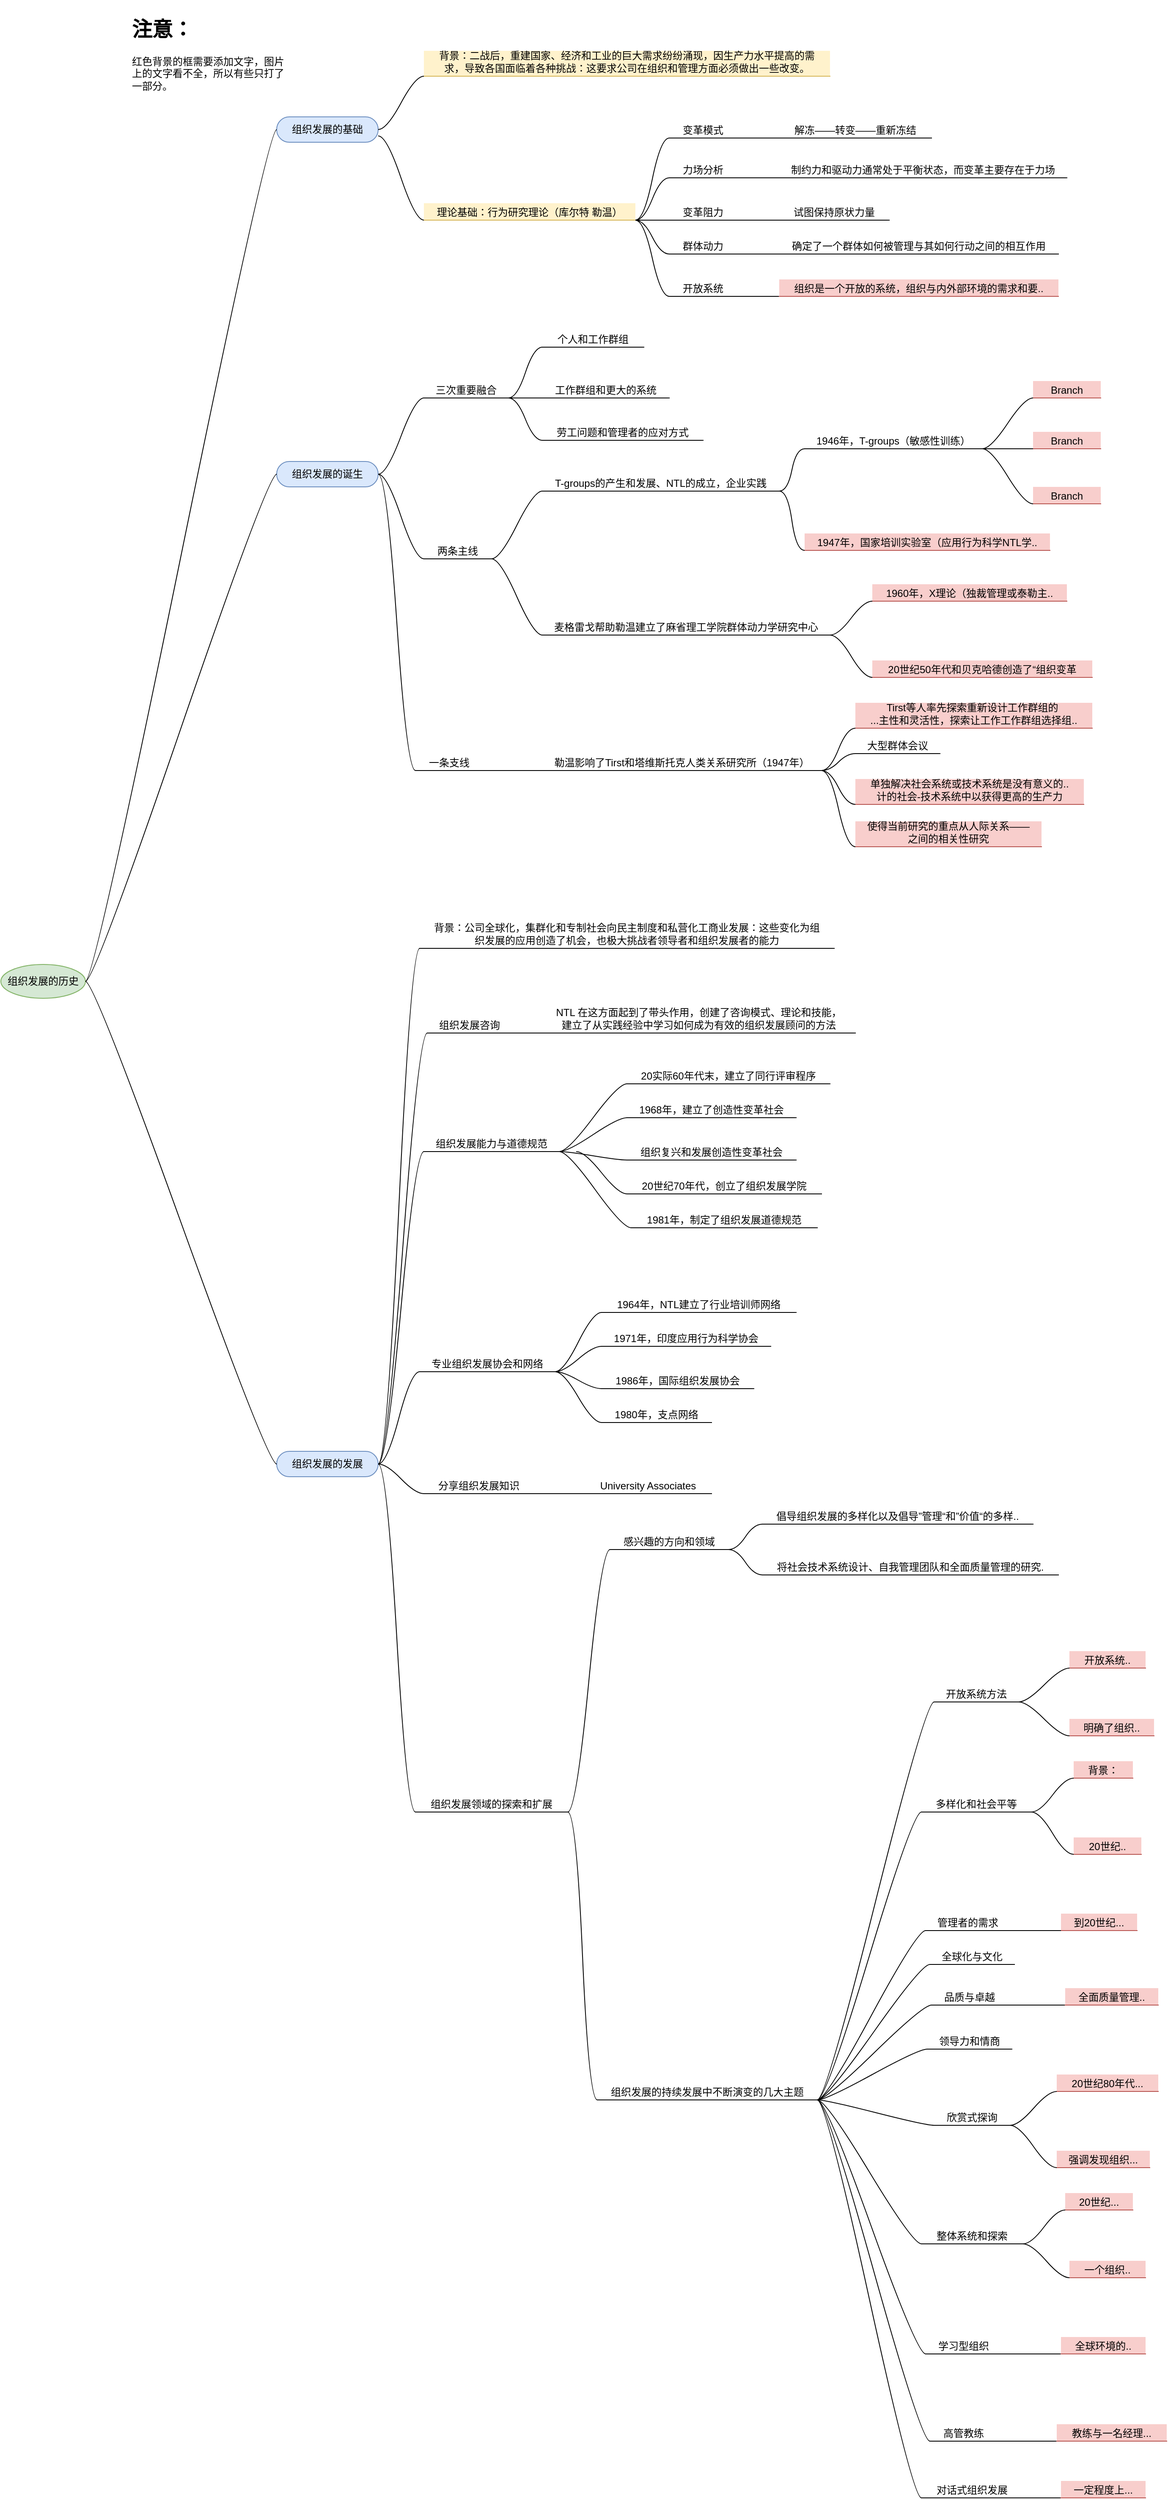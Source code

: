 <mxfile version="17.1.2" type="device"><diagram id="BuXtsXcVySWlx6Mmm9Na" name="第 1 页"><mxGraphModel dx="3422" dy="2589" grid="1" gridSize="10" guides="1" tooltips="1" connect="1" arrows="1" fold="1" page="1" pageScale="1" pageWidth="827" pageHeight="1169" background="none" math="0" shadow="0"><root><mxCell id="0"/><mxCell id="1" parent="0"/><mxCell id="HsYdKPXe6uzc6BNR9NX6-27" value="组织发展的历史" style="ellipse;whiteSpace=wrap;html=1;align=center;newEdgeStyle={&quot;edgeStyle&quot;:&quot;entityRelationEdgeStyle&quot;,&quot;startArrow&quot;:&quot;none&quot;,&quot;endArrow&quot;:&quot;none&quot;,&quot;segment&quot;:10,&quot;curved&quot;:1};treeFolding=1;treeMoving=1;fillColor=#d5e8d4;strokeColor=#82b366;" parent="1" vertex="1"><mxGeometry x="-140" y="1129" width="100" height="40" as="geometry"/></mxCell><mxCell id="HsYdKPXe6uzc6BNR9NX6-28" value="组织发展的基础" style="whiteSpace=wrap;html=1;rounded=1;arcSize=50;align=center;verticalAlign=middle;strokeWidth=1;autosize=1;spacing=4;treeFolding=1;treeMoving=1;newEdgeStyle={&quot;edgeStyle&quot;:&quot;entityRelationEdgeStyle&quot;,&quot;startArrow&quot;:&quot;none&quot;,&quot;endArrow&quot;:&quot;none&quot;,&quot;segment&quot;:10,&quot;curved&quot;:1};fillColor=#dae8fc;strokeColor=#6c8ebf;" parent="1" vertex="1"><mxGeometry x="186" y="128" width="120" height="30" as="geometry"/></mxCell><mxCell id="HsYdKPXe6uzc6BNR9NX6-29" value="" style="edgeStyle=entityRelationEdgeStyle;startArrow=none;endArrow=none;segment=10;curved=1;rounded=0;exitX=1;exitY=0.5;exitDx=0;exitDy=0;" parent="1" source="HsYdKPXe6uzc6BNR9NX6-27" target="HsYdKPXe6uzc6BNR9NX6-28" edge="1"><mxGeometry relative="1" as="geometry"><mxPoint x="160" y="280" as="sourcePoint"/></mxGeometry></mxCell><mxCell id="HsYdKPXe6uzc6BNR9NX6-44" value="组织发展的诞生" style="whiteSpace=wrap;html=1;rounded=1;arcSize=50;align=center;verticalAlign=middle;strokeWidth=1;autosize=1;spacing=4;treeFolding=1;treeMoving=1;newEdgeStyle={&quot;edgeStyle&quot;:&quot;entityRelationEdgeStyle&quot;,&quot;startArrow&quot;:&quot;none&quot;,&quot;endArrow&quot;:&quot;none&quot;,&quot;segment&quot;:10,&quot;curved&quot;:1};fillColor=#dae8fc;strokeColor=#6c8ebf;" parent="1" vertex="1"><mxGeometry x="186" y="535" width="120" height="30" as="geometry"/></mxCell><mxCell id="HsYdKPXe6uzc6BNR9NX6-45" value="" style="edgeStyle=entityRelationEdgeStyle;startArrow=none;endArrow=none;segment=10;curved=1;rounded=0;exitX=1;exitY=0.5;exitDx=0;exitDy=0;" parent="1" source="HsYdKPXe6uzc6BNR9NX6-27" target="HsYdKPXe6uzc6BNR9NX6-44" edge="1"><mxGeometry relative="1" as="geometry"><mxPoint x="170" y="560" as="sourcePoint"/></mxGeometry></mxCell><mxCell id="HsYdKPXe6uzc6BNR9NX6-46" value="组织发展的发展" style="whiteSpace=wrap;html=1;rounded=1;arcSize=50;align=center;verticalAlign=middle;strokeWidth=1;autosize=1;spacing=4;treeFolding=1;treeMoving=1;newEdgeStyle={&quot;edgeStyle&quot;:&quot;entityRelationEdgeStyle&quot;,&quot;startArrow&quot;:&quot;none&quot;,&quot;endArrow&quot;:&quot;none&quot;,&quot;segment&quot;:10,&quot;curved&quot;:1};fillColor=#dae8fc;strokeColor=#6c8ebf;" parent="1" vertex="1"><mxGeometry x="186" y="1704" width="120" height="30" as="geometry"/></mxCell><mxCell id="HsYdKPXe6uzc6BNR9NX6-47" value="" style="edgeStyle=entityRelationEdgeStyle;startArrow=none;endArrow=none;segment=10;curved=1;rounded=0;exitX=1;exitY=0.5;exitDx=0;exitDy=0;" parent="1" source="HsYdKPXe6uzc6BNR9NX6-27" target="HsYdKPXe6uzc6BNR9NX6-46" edge="1"><mxGeometry relative="1" as="geometry"><mxPoint x="180" y="870" as="sourcePoint"/></mxGeometry></mxCell><mxCell id="HsYdKPXe6uzc6BNR9NX6-52" value="背景：二战后，重建国家、经济和工业的巨大需求纷纷涌现，因生产力水平提高的需&lt;br&gt;求，导致各国面临着各种挑战：这要求公司在组织和管理方面必须做出一些改变。" style="whiteSpace=wrap;html=1;shape=partialRectangle;top=0;left=0;bottom=1;right=0;points=[[0,1],[1,1]];fillColor=#fff2cc;align=center;verticalAlign=bottom;routingCenterY=0.5;snapToPoint=1;recursiveResize=0;autosize=1;treeFolding=1;treeMoving=1;newEdgeStyle={&quot;edgeStyle&quot;:&quot;entityRelationEdgeStyle&quot;,&quot;startArrow&quot;:&quot;none&quot;,&quot;endArrow&quot;:&quot;none&quot;,&quot;segment&quot;:10,&quot;curved&quot;:1};strokeColor=#d6b656;" parent="1" vertex="1"><mxGeometry x="360" y="50" width="480" height="30" as="geometry"/></mxCell><mxCell id="HsYdKPXe6uzc6BNR9NX6-53" value="" style="edgeStyle=entityRelationEdgeStyle;startArrow=none;endArrow=none;segment=10;curved=1;rounded=0;exitX=1;exitY=0.5;exitDx=0;exitDy=0;" parent="1" source="HsYdKPXe6uzc6BNR9NX6-28" target="HsYdKPXe6uzc6BNR9NX6-52" edge="1"><mxGeometry relative="1" as="geometry"><mxPoint x="374" y="120" as="sourcePoint"/></mxGeometry></mxCell><mxCell id="HsYdKPXe6uzc6BNR9NX6-56" value="&lt;span&gt;理论基础：行为研究理论（库尔特 勒温）&lt;/span&gt;" style="whiteSpace=wrap;html=1;shape=partialRectangle;top=0;left=0;bottom=1;right=0;points=[[0,1],[1,1]];fillColor=#fff2cc;align=center;verticalAlign=bottom;routingCenterY=0.5;snapToPoint=1;recursiveResize=0;autosize=1;treeFolding=1;treeMoving=1;newEdgeStyle={&quot;edgeStyle&quot;:&quot;entityRelationEdgeStyle&quot;,&quot;startArrow&quot;:&quot;none&quot;,&quot;endArrow&quot;:&quot;none&quot;,&quot;segment&quot;:10,&quot;curved&quot;:1};strokeColor=#d6b656;" parent="1" vertex="1"><mxGeometry x="360" y="230" width="250" height="20" as="geometry"/></mxCell><mxCell id="HsYdKPXe6uzc6BNR9NX6-57" value="" style="edgeStyle=entityRelationEdgeStyle;startArrow=none;endArrow=none;segment=10;curved=1;rounded=0;exitX=1;exitY=0.75;exitDx=0;exitDy=0;" parent="1" source="HsYdKPXe6uzc6BNR9NX6-28" target="HsYdKPXe6uzc6BNR9NX6-56" edge="1"><mxGeometry relative="1" as="geometry"><mxPoint x="360" y="250" as="sourcePoint"/></mxGeometry></mxCell><mxCell id="HsYdKPXe6uzc6BNR9NX6-63" value="" style="rounded=0;orthogonalLoop=1;jettySize=auto;html=1;strokeColor=default;endArrow=none;endFill=0;" parent="1" source="HsYdKPXe6uzc6BNR9NX6-58" target="HsYdKPXe6uzc6BNR9NX6-62" edge="1"><mxGeometry relative="1" as="geometry"/></mxCell><mxCell id="HsYdKPXe6uzc6BNR9NX6-58" value="变革模式" style="whiteSpace=wrap;html=1;shape=partialRectangle;top=0;left=0;bottom=1;right=0;points=[[0,1],[1,1]];fillColor=none;align=center;verticalAlign=bottom;routingCenterY=0.5;snapToPoint=1;recursiveResize=0;autosize=1;treeFolding=1;treeMoving=1;newEdgeStyle={&quot;edgeStyle&quot;:&quot;entityRelationEdgeStyle&quot;,&quot;startArrow&quot;:&quot;none&quot;,&quot;endArrow&quot;:&quot;none&quot;,&quot;segment&quot;:10,&quot;curved&quot;:1};" parent="1" vertex="1"><mxGeometry x="650" y="133" width="80" height="20" as="geometry"/></mxCell><mxCell id="HsYdKPXe6uzc6BNR9NX6-59" value="" style="edgeStyle=entityRelationEdgeStyle;startArrow=none;endArrow=none;segment=10;curved=1;rounded=0;exitX=1;exitY=1;exitDx=0;exitDy=0;" parent="1" source="HsYdKPXe6uzc6BNR9NX6-56" target="HsYdKPXe6uzc6BNR9NX6-58" edge="1"><mxGeometry relative="1" as="geometry"><mxPoint x="610" y="239" as="sourcePoint"/></mxGeometry></mxCell><mxCell id="HsYdKPXe6uzc6BNR9NX6-62" value="解冻——转变——重新冻结" style="whiteSpace=wrap;html=1;shape=partialRectangle;top=0;left=0;bottom=1;right=0;points=[[0,1],[1,1]];fillColor=none;align=center;verticalAlign=bottom;routingCenterY=0.5;snapToPoint=1;recursiveResize=0;autosize=1;treeFolding=1;treeMoving=1;newEdgeStyle={&quot;edgeStyle&quot;:&quot;entityRelationEdgeStyle&quot;,&quot;startArrow&quot;:&quot;none&quot;,&quot;endArrow&quot;:&quot;none&quot;,&quot;segment&quot;:10,&quot;curved&quot;:1};" parent="1" vertex="1"><mxGeometry x="780" y="133" width="180" height="20" as="geometry"/></mxCell><mxCell id="HsYdKPXe6uzc6BNR9NX6-73" value="" style="edgeStyle=none;rounded=0;orthogonalLoop=1;jettySize=auto;html=1;endArrow=none;endFill=0;strokeColor=default;" parent="1" source="HsYdKPXe6uzc6BNR9NX6-68" target="HsYdKPXe6uzc6BNR9NX6-72" edge="1"><mxGeometry relative="1" as="geometry"/></mxCell><mxCell id="HsYdKPXe6uzc6BNR9NX6-68" value="力场分析" style="whiteSpace=wrap;html=1;shape=partialRectangle;top=0;left=0;bottom=1;right=0;points=[[0,1],[1,1]];fillColor=none;align=center;verticalAlign=bottom;routingCenterY=0.5;snapToPoint=1;recursiveResize=0;autosize=1;treeFolding=1;treeMoving=1;newEdgeStyle={&quot;edgeStyle&quot;:&quot;entityRelationEdgeStyle&quot;,&quot;startArrow&quot;:&quot;none&quot;,&quot;endArrow&quot;:&quot;none&quot;,&quot;segment&quot;:10,&quot;curved&quot;:1};" parent="1" vertex="1"><mxGeometry x="650" y="180" width="80" height="20" as="geometry"/></mxCell><mxCell id="HsYdKPXe6uzc6BNR9NX6-69" value="" style="edgeStyle=entityRelationEdgeStyle;startArrow=none;endArrow=none;segment=10;curved=1;rounded=0;strokeColor=default;exitX=1;exitY=1;exitDx=0;exitDy=0;" parent="1" source="HsYdKPXe6uzc6BNR9NX6-56" target="HsYdKPXe6uzc6BNR9NX6-68" edge="1"><mxGeometry relative="1" as="geometry"><mxPoint x="610" y="240" as="sourcePoint"/></mxGeometry></mxCell><mxCell id="HsYdKPXe6uzc6BNR9NX6-72" value="制约力和驱动力通常处于平衡状态，而变革主要存在于力场" style="whiteSpace=wrap;html=1;shape=partialRectangle;top=0;left=0;bottom=1;right=0;points=[[0,1],[1,1]];fillColor=none;align=center;verticalAlign=bottom;routingCenterY=0.5;snapToPoint=1;recursiveResize=0;autosize=1;treeFolding=1;treeMoving=1;newEdgeStyle={&quot;edgeStyle&quot;:&quot;entityRelationEdgeStyle&quot;,&quot;startArrow&quot;:&quot;none&quot;,&quot;endArrow&quot;:&quot;none&quot;,&quot;segment&quot;:10,&quot;curved&quot;:1};" parent="1" vertex="1"><mxGeometry x="780" y="180" width="340" height="20" as="geometry"/></mxCell><mxCell id="HsYdKPXe6uzc6BNR9NX6-77" value="" style="edgeStyle=none;rounded=0;orthogonalLoop=1;jettySize=auto;html=1;endArrow=none;endFill=0;strokeColor=default;" parent="1" source="HsYdKPXe6uzc6BNR9NX6-74" target="HsYdKPXe6uzc6BNR9NX6-76" edge="1"><mxGeometry relative="1" as="geometry"/></mxCell><mxCell id="HsYdKPXe6uzc6BNR9NX6-74" value="变革阻力" style="whiteSpace=wrap;html=1;shape=partialRectangle;top=0;left=0;bottom=1;right=0;points=[[0,1],[1,1]];fillColor=none;align=center;verticalAlign=bottom;routingCenterY=0.5;snapToPoint=1;recursiveResize=0;autosize=1;treeFolding=1;treeMoving=1;newEdgeStyle={&quot;edgeStyle&quot;:&quot;entityRelationEdgeStyle&quot;,&quot;startArrow&quot;:&quot;none&quot;,&quot;endArrow&quot;:&quot;none&quot;,&quot;segment&quot;:10,&quot;curved&quot;:1};" parent="1" vertex="1"><mxGeometry x="650" y="230" width="80" height="20" as="geometry"/></mxCell><mxCell id="HsYdKPXe6uzc6BNR9NX6-75" value="" style="edgeStyle=entityRelationEdgeStyle;startArrow=none;endArrow=none;segment=10;curved=1;rounded=0;strokeColor=default;exitX=1;exitY=1;exitDx=0;exitDy=0;" parent="1" source="HsYdKPXe6uzc6BNR9NX6-56" target="HsYdKPXe6uzc6BNR9NX6-74" edge="1"><mxGeometry relative="1" as="geometry"><mxPoint x="610" y="240" as="sourcePoint"/></mxGeometry></mxCell><mxCell id="HsYdKPXe6uzc6BNR9NX6-76" value="试图保持原状力量" style="whiteSpace=wrap;html=1;shape=partialRectangle;top=0;left=0;bottom=1;right=0;points=[[0,1],[1,1]];fillColor=none;align=center;verticalAlign=bottom;routingCenterY=0.5;snapToPoint=1;recursiveResize=0;autosize=1;treeFolding=1;treeMoving=1;newEdgeStyle={&quot;edgeStyle&quot;:&quot;entityRelationEdgeStyle&quot;,&quot;startArrow&quot;:&quot;none&quot;,&quot;endArrow&quot;:&quot;none&quot;,&quot;segment&quot;:10,&quot;curved&quot;:1};" parent="1" vertex="1"><mxGeometry x="780" y="230" width="130" height="20" as="geometry"/></mxCell><mxCell id="HsYdKPXe6uzc6BNR9NX6-81" value="" style="edgeStyle=none;rounded=0;orthogonalLoop=1;jettySize=auto;html=1;endArrow=none;endFill=0;strokeColor=default;" parent="1" source="HsYdKPXe6uzc6BNR9NX6-78" target="HsYdKPXe6uzc6BNR9NX6-80" edge="1"><mxGeometry relative="1" as="geometry"/></mxCell><mxCell id="HsYdKPXe6uzc6BNR9NX6-78" value="群体动力" style="whiteSpace=wrap;html=1;shape=partialRectangle;top=0;left=0;bottom=1;right=0;points=[[0,1],[1,1]];fillColor=none;align=center;verticalAlign=bottom;routingCenterY=0.5;snapToPoint=1;recursiveResize=0;autosize=1;treeFolding=1;treeMoving=1;newEdgeStyle={&quot;edgeStyle&quot;:&quot;entityRelationEdgeStyle&quot;,&quot;startArrow&quot;:&quot;none&quot;,&quot;endArrow&quot;:&quot;none&quot;,&quot;segment&quot;:10,&quot;curved&quot;:1};" parent="1" vertex="1"><mxGeometry x="650" y="270" width="80" height="20" as="geometry"/></mxCell><mxCell id="HsYdKPXe6uzc6BNR9NX6-79" value="" style="edgeStyle=entityRelationEdgeStyle;startArrow=none;endArrow=none;segment=10;curved=1;rounded=0;strokeColor=default;" parent="1" target="HsYdKPXe6uzc6BNR9NX6-78" edge="1"><mxGeometry relative="1" as="geometry"><mxPoint x="610" y="250" as="sourcePoint"/></mxGeometry></mxCell><mxCell id="HsYdKPXe6uzc6BNR9NX6-80" value="确定了一个群体如何被管理与其如何行动之间的相互作用" style="whiteSpace=wrap;html=1;shape=partialRectangle;top=0;left=0;bottom=1;right=0;points=[[0,1],[1,1]];fillColor=none;align=center;verticalAlign=bottom;routingCenterY=0.5;snapToPoint=1;recursiveResize=0;autosize=1;treeFolding=1;treeMoving=1;newEdgeStyle={&quot;edgeStyle&quot;:&quot;entityRelationEdgeStyle&quot;,&quot;startArrow&quot;:&quot;none&quot;,&quot;endArrow&quot;:&quot;none&quot;,&quot;segment&quot;:10,&quot;curved&quot;:1};" parent="1" vertex="1"><mxGeometry x="780" y="270" width="330" height="20" as="geometry"/></mxCell><mxCell id="HsYdKPXe6uzc6BNR9NX6-85" value="" style="edgeStyle=none;rounded=0;orthogonalLoop=1;jettySize=auto;html=1;endArrow=none;endFill=0;strokeColor=default;" parent="1" source="HsYdKPXe6uzc6BNR9NX6-82" target="HsYdKPXe6uzc6BNR9NX6-84" edge="1"><mxGeometry relative="1" as="geometry"/></mxCell><mxCell id="HsYdKPXe6uzc6BNR9NX6-82" value="开放系统" style="whiteSpace=wrap;html=1;shape=partialRectangle;top=0;left=0;bottom=1;right=0;points=[[0,1],[1,1]];fillColor=none;align=center;verticalAlign=bottom;routingCenterY=0.5;snapToPoint=1;recursiveResize=0;autosize=1;treeFolding=1;treeMoving=1;newEdgeStyle={&quot;edgeStyle&quot;:&quot;entityRelationEdgeStyle&quot;,&quot;startArrow&quot;:&quot;none&quot;,&quot;endArrow&quot;:&quot;none&quot;,&quot;segment&quot;:10,&quot;curved&quot;:1};" parent="1" vertex="1"><mxGeometry x="650" y="320" width="80" height="20" as="geometry"/></mxCell><mxCell id="HsYdKPXe6uzc6BNR9NX6-83" value="" style="edgeStyle=entityRelationEdgeStyle;startArrow=none;endArrow=none;segment=10;curved=1;rounded=0;strokeColor=default;exitX=1;exitY=1;exitDx=0;exitDy=0;" parent="1" source="HsYdKPXe6uzc6BNR9NX6-56" target="HsYdKPXe6uzc6BNR9NX6-82" edge="1"><mxGeometry relative="1" as="geometry"><mxPoint x="610" y="370" as="sourcePoint"/></mxGeometry></mxCell><mxCell id="HsYdKPXe6uzc6BNR9NX6-84" value="组织是一个开放的系统，组织与内外部环境的需求和要.." style="whiteSpace=wrap;html=1;shape=partialRectangle;top=0;left=0;bottom=1;right=0;points=[[0,1],[1,1]];fillColor=#f8cecc;align=center;verticalAlign=bottom;routingCenterY=0.5;snapToPoint=1;recursiveResize=0;autosize=1;treeFolding=1;treeMoving=1;newEdgeStyle={&quot;edgeStyle&quot;:&quot;entityRelationEdgeStyle&quot;,&quot;startArrow&quot;:&quot;none&quot;,&quot;endArrow&quot;:&quot;none&quot;,&quot;segment&quot;:10,&quot;curved&quot;:1};strokeColor=#b85450;" parent="1" vertex="1"><mxGeometry x="780" y="320" width="330" height="20" as="geometry"/></mxCell><mxCell id="HsYdKPXe6uzc6BNR9NX6-86" value="三次重要融合" style="whiteSpace=wrap;html=1;shape=partialRectangle;top=0;left=0;bottom=1;right=0;points=[[0,1],[1,1]];fillColor=none;align=center;verticalAlign=bottom;routingCenterY=0.5;snapToPoint=1;recursiveResize=0;autosize=1;treeFolding=1;treeMoving=1;newEdgeStyle={&quot;edgeStyle&quot;:&quot;entityRelationEdgeStyle&quot;,&quot;startArrow&quot;:&quot;none&quot;,&quot;endArrow&quot;:&quot;none&quot;,&quot;segment&quot;:10,&quot;curved&quot;:1};" parent="1" vertex="1"><mxGeometry x="360" y="440" width="100" height="20" as="geometry"/></mxCell><mxCell id="HsYdKPXe6uzc6BNR9NX6-87" value="" style="edgeStyle=entityRelationEdgeStyle;startArrow=none;endArrow=none;segment=10;curved=1;rounded=0;strokeColor=default;exitX=1;exitY=0.5;exitDx=0;exitDy=0;" parent="1" source="HsYdKPXe6uzc6BNR9NX6-44" target="HsYdKPXe6uzc6BNR9NX6-86" edge="1"><mxGeometry relative="1" as="geometry"><mxPoint x="320" y="520" as="sourcePoint"/></mxGeometry></mxCell><mxCell id="HsYdKPXe6uzc6BNR9NX6-90" value="个人和工作群组" style="whiteSpace=wrap;html=1;shape=partialRectangle;top=0;left=0;bottom=1;right=0;points=[[0,1],[1,1]];fillColor=none;align=center;verticalAlign=bottom;routingCenterY=0.5;snapToPoint=1;recursiveResize=0;autosize=1;treeFolding=1;treeMoving=1;newEdgeStyle={&quot;edgeStyle&quot;:&quot;entityRelationEdgeStyle&quot;,&quot;startArrow&quot;:&quot;none&quot;,&quot;endArrow&quot;:&quot;none&quot;,&quot;segment&quot;:10,&quot;curved&quot;:1};" parent="1" vertex="1"><mxGeometry x="500" y="380" width="120" height="20" as="geometry"/></mxCell><mxCell id="HsYdKPXe6uzc6BNR9NX6-91" value="" style="edgeStyle=entityRelationEdgeStyle;startArrow=none;endArrow=none;segment=10;curved=1;rounded=0;strokeColor=default;exitX=1;exitY=1;exitDx=0;exitDy=0;" parent="1" source="HsYdKPXe6uzc6BNR9NX6-86" target="HsYdKPXe6uzc6BNR9NX6-90" edge="1"><mxGeometry relative="1" as="geometry"><mxPoint x="450" y="420" as="sourcePoint"/></mxGeometry></mxCell><mxCell id="HsYdKPXe6uzc6BNR9NX6-92" value="工作群组和更大的系统" style="whiteSpace=wrap;html=1;shape=partialRectangle;top=0;left=0;bottom=1;right=0;points=[[0,1],[1,1]];fillColor=none;align=center;verticalAlign=bottom;routingCenterY=0.5;snapToPoint=1;recursiveResize=0;autosize=1;treeFolding=1;treeMoving=1;newEdgeStyle={&quot;edgeStyle&quot;:&quot;entityRelationEdgeStyle&quot;,&quot;startArrow&quot;:&quot;none&quot;,&quot;endArrow&quot;:&quot;none&quot;,&quot;segment&quot;:10,&quot;curved&quot;:1};" parent="1" vertex="1"><mxGeometry x="500" y="440" width="150" height="20" as="geometry"/></mxCell><mxCell id="HsYdKPXe6uzc6BNR9NX6-93" value="" style="edgeStyle=entityRelationEdgeStyle;startArrow=none;endArrow=none;segment=10;curved=1;rounded=0;strokeColor=default;exitX=1;exitY=1;exitDx=0;exitDy=0;" parent="1" source="HsYdKPXe6uzc6BNR9NX6-86" target="HsYdKPXe6uzc6BNR9NX6-92" edge="1"><mxGeometry relative="1" as="geometry"><mxPoint x="480" y="490" as="sourcePoint"/></mxGeometry></mxCell><mxCell id="HsYdKPXe6uzc6BNR9NX6-95" value="劳工问题和管理者的应对方式" style="whiteSpace=wrap;html=1;shape=partialRectangle;top=0;left=0;bottom=1;right=0;points=[[0,1],[1,1]];fillColor=none;align=center;verticalAlign=bottom;routingCenterY=0.5;snapToPoint=1;recursiveResize=0;autosize=1;treeFolding=1;treeMoving=1;newEdgeStyle={&quot;edgeStyle&quot;:&quot;entityRelationEdgeStyle&quot;,&quot;startArrow&quot;:&quot;none&quot;,&quot;endArrow&quot;:&quot;none&quot;,&quot;segment&quot;:10,&quot;curved&quot;:1};" parent="1" vertex="1"><mxGeometry x="500" y="490" width="190" height="20" as="geometry"/></mxCell><mxCell id="HsYdKPXe6uzc6BNR9NX6-96" value="" style="edgeStyle=entityRelationEdgeStyle;startArrow=none;endArrow=none;segment=10;curved=1;rounded=0;strokeColor=default;" parent="1" target="HsYdKPXe6uzc6BNR9NX6-95" edge="1"><mxGeometry relative="1" as="geometry"><mxPoint x="460" y="460" as="sourcePoint"/></mxGeometry></mxCell><mxCell id="HsYdKPXe6uzc6BNR9NX6-97" value="两条主线" style="whiteSpace=wrap;html=1;shape=partialRectangle;top=0;left=0;bottom=1;right=0;points=[[0,1],[1,1]];fillColor=none;align=center;verticalAlign=bottom;routingCenterY=0.5;snapToPoint=1;recursiveResize=0;autosize=1;treeFolding=1;treeMoving=1;newEdgeStyle={&quot;edgeStyle&quot;:&quot;entityRelationEdgeStyle&quot;,&quot;startArrow&quot;:&quot;none&quot;,&quot;endArrow&quot;:&quot;none&quot;,&quot;segment&quot;:10,&quot;curved&quot;:1};" parent="1" vertex="1"><mxGeometry x="360" y="630" width="80" height="20" as="geometry"/></mxCell><mxCell id="HsYdKPXe6uzc6BNR9NX6-98" value="" style="edgeStyle=entityRelationEdgeStyle;startArrow=none;endArrow=none;segment=10;curved=1;rounded=0;strokeColor=default;exitX=1;exitY=0.5;exitDx=0;exitDy=0;" parent="1" source="HsYdKPXe6uzc6BNR9NX6-44" target="HsYdKPXe6uzc6BNR9NX6-97" edge="1"><mxGeometry relative="1" as="geometry"><mxPoint x="334" y="625" as="sourcePoint"/></mxGeometry></mxCell><mxCell id="HsYdKPXe6uzc6BNR9NX6-99" value="T-groups的产生和发展、NTL的成立，企业实践" style="whiteSpace=wrap;html=1;shape=partialRectangle;top=0;left=0;bottom=1;right=0;points=[[0,1],[1,1]];fillColor=none;align=center;verticalAlign=bottom;routingCenterY=0.5;snapToPoint=1;recursiveResize=0;autosize=1;treeFolding=1;treeMoving=1;newEdgeStyle={&quot;edgeStyle&quot;:&quot;entityRelationEdgeStyle&quot;,&quot;startArrow&quot;:&quot;none&quot;,&quot;endArrow&quot;:&quot;none&quot;,&quot;segment&quot;:10,&quot;curved&quot;:1};" parent="1" vertex="1"><mxGeometry x="500" y="550" width="280" height="20" as="geometry"/></mxCell><mxCell id="HsYdKPXe6uzc6BNR9NX6-100" value="" style="edgeStyle=entityRelationEdgeStyle;startArrow=none;endArrow=none;segment=10;curved=1;rounded=0;strokeColor=default;exitX=1;exitY=1;exitDx=0;exitDy=0;" parent="1" source="HsYdKPXe6uzc6BNR9NX6-97" target="HsYdKPXe6uzc6BNR9NX6-99" edge="1"><mxGeometry relative="1" as="geometry"><mxPoint x="440" y="590" as="sourcePoint"/></mxGeometry></mxCell><mxCell id="HsYdKPXe6uzc6BNR9NX6-101" value="麦格雷戈帮助勒温建立了麻省理工学院群体动力学研究中心" style="whiteSpace=wrap;html=1;shape=partialRectangle;top=0;left=0;bottom=1;right=0;points=[[0,1],[1,1]];fillColor=none;align=center;verticalAlign=bottom;routingCenterY=0.5;snapToPoint=1;recursiveResize=0;autosize=1;treeFolding=1;treeMoving=1;newEdgeStyle={&quot;edgeStyle&quot;:&quot;entityRelationEdgeStyle&quot;,&quot;startArrow&quot;:&quot;none&quot;,&quot;endArrow&quot;:&quot;none&quot;,&quot;segment&quot;:10,&quot;curved&quot;:1};" parent="1" vertex="1"><mxGeometry x="500" y="720" width="340" height="20" as="geometry"/></mxCell><mxCell id="HsYdKPXe6uzc6BNR9NX6-102" value="" style="edgeStyle=entityRelationEdgeStyle;startArrow=none;endArrow=none;segment=10;curved=1;rounded=0;strokeColor=default;exitX=1;exitY=1;exitDx=0;exitDy=0;" parent="1" source="HsYdKPXe6uzc6BNR9NX6-97" target="HsYdKPXe6uzc6BNR9NX6-101" edge="1"><mxGeometry relative="1" as="geometry"><mxPoint x="470" y="645" as="sourcePoint"/></mxGeometry></mxCell><mxCell id="HsYdKPXe6uzc6BNR9NX6-103" value="1946年，T-groups（敏感性训练）" style="whiteSpace=wrap;html=1;shape=partialRectangle;top=0;left=0;bottom=1;right=0;points=[[0,1],[1,1]];fillColor=none;align=center;verticalAlign=bottom;routingCenterY=0.5;snapToPoint=1;recursiveResize=0;autosize=1;treeFolding=1;treeMoving=1;newEdgeStyle={&quot;edgeStyle&quot;:&quot;entityRelationEdgeStyle&quot;,&quot;startArrow&quot;:&quot;none&quot;,&quot;endArrow&quot;:&quot;none&quot;,&quot;segment&quot;:10,&quot;curved&quot;:1};" parent="1" vertex="1"><mxGeometry x="810" y="500" width="210" height="20" as="geometry"/></mxCell><mxCell id="HsYdKPXe6uzc6BNR9NX6-104" value="" style="edgeStyle=entityRelationEdgeStyle;startArrow=none;endArrow=none;segment=10;curved=1;rounded=0;strokeColor=default;exitX=1;exitY=1;exitDx=0;exitDy=0;" parent="1" source="HsYdKPXe6uzc6BNR9NX6-99" target="HsYdKPXe6uzc6BNR9NX6-103" edge="1"><mxGeometry relative="1" as="geometry"><mxPoint x="790" y="566" as="sourcePoint"/></mxGeometry></mxCell><mxCell id="HsYdKPXe6uzc6BNR9NX6-105" value="Branch" style="whiteSpace=wrap;html=1;shape=partialRectangle;top=0;left=0;bottom=1;right=0;points=[[0,1],[1,1]];fillColor=#f8cecc;align=center;verticalAlign=bottom;routingCenterY=0.5;snapToPoint=1;recursiveResize=0;autosize=1;treeFolding=1;treeMoving=1;newEdgeStyle={&quot;edgeStyle&quot;:&quot;entityRelationEdgeStyle&quot;,&quot;startArrow&quot;:&quot;none&quot;,&quot;endArrow&quot;:&quot;none&quot;,&quot;segment&quot;:10,&quot;curved&quot;:1};strokeColor=#b85450;" parent="1" vertex="1"><mxGeometry x="1080" y="440" width="80" height="20" as="geometry"/></mxCell><mxCell id="HsYdKPXe6uzc6BNR9NX6-106" value="" style="edgeStyle=entityRelationEdgeStyle;startArrow=none;endArrow=none;segment=10;curved=1;rounded=0;strokeColor=default;exitX=1;exitY=1;exitDx=0;exitDy=0;" parent="1" source="HsYdKPXe6uzc6BNR9NX6-103" target="HsYdKPXe6uzc6BNR9NX6-105" edge="1"><mxGeometry relative="1" as="geometry"><mxPoint x="1040" y="480" as="sourcePoint"/></mxGeometry></mxCell><mxCell id="HsYdKPXe6uzc6BNR9NX6-107" value="Branch" style="whiteSpace=wrap;html=1;shape=partialRectangle;top=0;left=0;bottom=1;right=0;points=[[0,1],[1,1]];fillColor=#f8cecc;align=center;verticalAlign=bottom;routingCenterY=0.5;snapToPoint=1;recursiveResize=0;autosize=1;treeFolding=1;treeMoving=1;newEdgeStyle={&quot;edgeStyle&quot;:&quot;entityRelationEdgeStyle&quot;,&quot;startArrow&quot;:&quot;none&quot;,&quot;endArrow&quot;:&quot;none&quot;,&quot;segment&quot;:10,&quot;curved&quot;:1};strokeColor=#b85450;" parent="1" vertex="1"><mxGeometry x="1080" y="500" width="80" height="20" as="geometry"/></mxCell><mxCell id="HsYdKPXe6uzc6BNR9NX6-108" value="" style="edgeStyle=entityRelationEdgeStyle;startArrow=none;endArrow=none;segment=10;curved=1;rounded=0;strokeColor=default;exitX=1;exitY=1;exitDx=0;exitDy=0;" parent="1" source="HsYdKPXe6uzc6BNR9NX6-103" target="HsYdKPXe6uzc6BNR9NX6-107" edge="1"><mxGeometry relative="1" as="geometry"><mxPoint x="1040" y="550" as="sourcePoint"/></mxGeometry></mxCell><mxCell id="HsYdKPXe6uzc6BNR9NX6-109" value="Branch" style="whiteSpace=wrap;html=1;shape=partialRectangle;top=0;left=0;bottom=1;right=0;points=[[0,1],[1,1]];fillColor=#f8cecc;align=center;verticalAlign=bottom;routingCenterY=0.5;snapToPoint=1;recursiveResize=0;autosize=1;treeFolding=1;treeMoving=1;newEdgeStyle={&quot;edgeStyle&quot;:&quot;entityRelationEdgeStyle&quot;,&quot;startArrow&quot;:&quot;none&quot;,&quot;endArrow&quot;:&quot;none&quot;,&quot;segment&quot;:10,&quot;curved&quot;:1};strokeColor=#b85450;" parent="1" vertex="1"><mxGeometry x="1080" y="565" width="80" height="20" as="geometry"/></mxCell><mxCell id="HsYdKPXe6uzc6BNR9NX6-110" value="" style="edgeStyle=entityRelationEdgeStyle;startArrow=none;endArrow=none;segment=10;curved=1;rounded=0;strokeColor=default;exitX=1;exitY=1;exitDx=0;exitDy=0;" parent="1" source="HsYdKPXe6uzc6BNR9NX6-103" target="HsYdKPXe6uzc6BNR9NX6-109" edge="1"><mxGeometry relative="1" as="geometry"><mxPoint x="1040" y="605" as="sourcePoint"/></mxGeometry></mxCell><mxCell id="HsYdKPXe6uzc6BNR9NX6-111" value="1947年，国家培训实验室（应用行为科学NTL学.." style="whiteSpace=wrap;html=1;shape=partialRectangle;top=0;left=0;bottom=1;right=0;points=[[0,1],[1,1]];fillColor=#f8cecc;align=center;verticalAlign=bottom;routingCenterY=0.5;snapToPoint=1;recursiveResize=0;autosize=1;treeFolding=1;treeMoving=1;newEdgeStyle={&quot;edgeStyle&quot;:&quot;entityRelationEdgeStyle&quot;,&quot;startArrow&quot;:&quot;none&quot;,&quot;endArrow&quot;:&quot;none&quot;,&quot;segment&quot;:10,&quot;curved&quot;:1};strokeColor=#b85450;" parent="1" vertex="1"><mxGeometry x="810" y="620" width="290" height="20" as="geometry"/></mxCell><mxCell id="HsYdKPXe6uzc6BNR9NX6-112" value="" style="edgeStyle=entityRelationEdgeStyle;startArrow=none;endArrow=none;segment=10;curved=1;rounded=0;strokeColor=default;exitX=1;exitY=1;exitDx=0;exitDy=0;" parent="1" source="HsYdKPXe6uzc6BNR9NX6-99" target="HsYdKPXe6uzc6BNR9NX6-111" edge="1"><mxGeometry relative="1" as="geometry"><mxPoint x="800" y="625" as="sourcePoint"/></mxGeometry></mxCell><mxCell id="HsYdKPXe6uzc6BNR9NX6-113" value="1960年，X理论（独裁管理或泰勒主.." style="whiteSpace=wrap;html=1;shape=partialRectangle;top=0;left=0;bottom=1;right=0;points=[[0,1],[1,1]];fillColor=#f8cecc;align=center;verticalAlign=bottom;routingCenterY=0.5;snapToPoint=1;recursiveResize=0;autosize=1;treeFolding=1;treeMoving=1;newEdgeStyle={&quot;edgeStyle&quot;:&quot;entityRelationEdgeStyle&quot;,&quot;startArrow&quot;:&quot;none&quot;,&quot;endArrow&quot;:&quot;none&quot;,&quot;segment&quot;:10,&quot;curved&quot;:1};strokeColor=#b85450;" parent="1" vertex="1"><mxGeometry x="890" y="680" width="230" height="20" as="geometry"/></mxCell><mxCell id="HsYdKPXe6uzc6BNR9NX6-114" value="" style="edgeStyle=entityRelationEdgeStyle;startArrow=none;endArrow=none;segment=10;curved=1;rounded=0;strokeColor=default;exitX=1;exitY=1;exitDx=0;exitDy=0;" parent="1" source="HsYdKPXe6uzc6BNR9NX6-101" target="HsYdKPXe6uzc6BNR9NX6-113" edge="1"><mxGeometry relative="1" as="geometry"><mxPoint x="820" y="710" as="sourcePoint"/></mxGeometry></mxCell><mxCell id="HsYdKPXe6uzc6BNR9NX6-115" value="20世纪50年代和贝克哈德创造了“组织变革" style="whiteSpace=wrap;html=1;shape=partialRectangle;top=0;left=0;bottom=1;right=0;points=[[0,1],[1,1]];fillColor=#f8cecc;align=center;verticalAlign=bottom;routingCenterY=0.5;snapToPoint=1;recursiveResize=0;autosize=1;treeFolding=1;treeMoving=1;newEdgeStyle={&quot;edgeStyle&quot;:&quot;entityRelationEdgeStyle&quot;,&quot;startArrow&quot;:&quot;none&quot;,&quot;endArrow&quot;:&quot;none&quot;,&quot;segment&quot;:10,&quot;curved&quot;:1};strokeColor=#b85450;" parent="1" vertex="1"><mxGeometry x="890" y="770" width="260" height="20" as="geometry"/></mxCell><mxCell id="HsYdKPXe6uzc6BNR9NX6-116" value="" style="edgeStyle=entityRelationEdgeStyle;startArrow=none;endArrow=none;segment=10;curved=1;rounded=0;strokeColor=default;exitX=1;exitY=1;exitDx=0;exitDy=0;" parent="1" source="HsYdKPXe6uzc6BNR9NX6-101" target="HsYdKPXe6uzc6BNR9NX6-115" edge="1"><mxGeometry relative="1" as="geometry"><mxPoint x="900" y="770" as="sourcePoint"/></mxGeometry></mxCell><mxCell id="HsYdKPXe6uzc6BNR9NX6-122" value="" style="edgeStyle=none;rounded=0;orthogonalLoop=1;jettySize=auto;html=1;endArrow=none;endFill=0;strokeColor=default;" parent="1" source="HsYdKPXe6uzc6BNR9NX6-117" target="HsYdKPXe6uzc6BNR9NX6-121" edge="1"><mxGeometry relative="1" as="geometry"/></mxCell><mxCell id="HsYdKPXe6uzc6BNR9NX6-117" value="一条支线" style="whiteSpace=wrap;html=1;shape=partialRectangle;top=0;left=0;bottom=1;right=0;points=[[0,1],[1,1]];fillColor=none;align=center;verticalAlign=bottom;routingCenterY=0.5;snapToPoint=1;recursiveResize=0;autosize=1;treeFolding=1;treeMoving=1;newEdgeStyle={&quot;edgeStyle&quot;:&quot;entityRelationEdgeStyle&quot;,&quot;startArrow&quot;:&quot;none&quot;,&quot;endArrow&quot;:&quot;none&quot;,&quot;segment&quot;:10,&quot;curved&quot;:1};" parent="1" vertex="1"><mxGeometry x="350" y="880" width="80" height="20" as="geometry"/></mxCell><mxCell id="HsYdKPXe6uzc6BNR9NX6-118" value="" style="edgeStyle=entityRelationEdgeStyle;startArrow=none;endArrow=none;segment=10;curved=1;rounded=0;strokeColor=default;exitX=1;exitY=0.5;exitDx=0;exitDy=0;" parent="1" source="HsYdKPXe6uzc6BNR9NX6-44" target="HsYdKPXe6uzc6BNR9NX6-117" edge="1"><mxGeometry relative="1" as="geometry"><mxPoint x="354" y="900" as="sourcePoint"/></mxGeometry></mxCell><mxCell id="HsYdKPXe6uzc6BNR9NX6-121" value="勒温影响了Tirst和塔维斯托克人类关系研究所（1947年）" style="whiteSpace=wrap;html=1;shape=partialRectangle;top=0;left=0;bottom=1;right=0;points=[[0,1],[1,1]];fillColor=none;align=center;verticalAlign=bottom;routingCenterY=0.5;snapToPoint=1;recursiveResize=0;autosize=1;treeFolding=1;treeMoving=1;newEdgeStyle={&quot;edgeStyle&quot;:&quot;entityRelationEdgeStyle&quot;,&quot;startArrow&quot;:&quot;none&quot;,&quot;endArrow&quot;:&quot;none&quot;,&quot;segment&quot;:10,&quot;curved&quot;:1};" parent="1" vertex="1"><mxGeometry x="500" y="880" width="330" height="20" as="geometry"/></mxCell><mxCell id="HsYdKPXe6uzc6BNR9NX6-123" value="Tirst等人率先探索重新设计工作群组的&amp;nbsp; &lt;br&gt;...主性和灵活性，探索让工作工作群组选择组.." style="whiteSpace=wrap;html=1;shape=partialRectangle;top=0;left=0;bottom=1;right=0;points=[[0,1],[1,1]];fillColor=#f8cecc;align=center;verticalAlign=bottom;routingCenterY=0.5;snapToPoint=1;recursiveResize=0;autosize=1;treeFolding=1;treeMoving=1;newEdgeStyle={&quot;edgeStyle&quot;:&quot;entityRelationEdgeStyle&quot;,&quot;startArrow&quot;:&quot;none&quot;,&quot;endArrow&quot;:&quot;none&quot;,&quot;segment&quot;:10,&quot;curved&quot;:1};strokeColor=#b85450;" parent="1" vertex="1"><mxGeometry x="870" y="820" width="280" height="30" as="geometry"/></mxCell><mxCell id="HsYdKPXe6uzc6BNR9NX6-124" value="" style="edgeStyle=entityRelationEdgeStyle;startArrow=none;endArrow=none;segment=10;curved=1;rounded=0;strokeColor=default;exitX=1;exitY=1;exitDx=0;exitDy=0;" parent="1" source="HsYdKPXe6uzc6BNR9NX6-121" target="HsYdKPXe6uzc6BNR9NX6-123" edge="1"><mxGeometry relative="1" as="geometry"><mxPoint x="885" y="860" as="sourcePoint"/></mxGeometry></mxCell><mxCell id="HsYdKPXe6uzc6BNR9NX6-125" value="大型群体会议" style="whiteSpace=wrap;html=1;shape=partialRectangle;top=0;left=0;bottom=1;right=0;points=[[0,1],[1,1]];fillColor=none;align=center;verticalAlign=bottom;routingCenterY=0.5;snapToPoint=1;recursiveResize=0;autosize=1;treeFolding=1;treeMoving=1;newEdgeStyle={&quot;edgeStyle&quot;:&quot;entityRelationEdgeStyle&quot;,&quot;startArrow&quot;:&quot;none&quot;,&quot;endArrow&quot;:&quot;none&quot;,&quot;segment&quot;:10,&quot;curved&quot;:1};" parent="1" vertex="1"><mxGeometry x="870" y="860" width="100" height="20" as="geometry"/></mxCell><mxCell id="HsYdKPXe6uzc6BNR9NX6-126" value="" style="edgeStyle=entityRelationEdgeStyle;startArrow=none;endArrow=none;segment=10;curved=1;rounded=0;strokeColor=default;" parent="1" target="HsYdKPXe6uzc6BNR9NX6-125" edge="1"><mxGeometry relative="1" as="geometry"><mxPoint x="830" y="900" as="sourcePoint"/></mxGeometry></mxCell><mxCell id="HsYdKPXe6uzc6BNR9NX6-127" value="单独解决社会系统或技术系统是没有意义的..&lt;br&gt;计的社会-技术系统中以获得更高的生产力" style="whiteSpace=wrap;html=1;shape=partialRectangle;top=0;left=0;bottom=1;right=0;points=[[0,1],[1,1]];fillColor=#f8cecc;align=center;verticalAlign=bottom;routingCenterY=0.5;snapToPoint=1;recursiveResize=0;autosize=1;treeFolding=1;treeMoving=1;newEdgeStyle={&quot;edgeStyle&quot;:&quot;entityRelationEdgeStyle&quot;,&quot;startArrow&quot;:&quot;none&quot;,&quot;endArrow&quot;:&quot;none&quot;,&quot;segment&quot;:10,&quot;curved&quot;:1};strokeColor=#b85450;" parent="1" vertex="1"><mxGeometry x="870" y="910" width="270" height="30" as="geometry"/></mxCell><mxCell id="HsYdKPXe6uzc6BNR9NX6-128" value="" style="edgeStyle=entityRelationEdgeStyle;startArrow=none;endArrow=none;segment=10;curved=1;rounded=0;strokeColor=default;exitX=1;exitY=1;exitDx=0;exitDy=0;" parent="1" source="HsYdKPXe6uzc6BNR9NX6-121" target="HsYdKPXe6uzc6BNR9NX6-127" edge="1"><mxGeometry relative="1" as="geometry"><mxPoint x="840" y="900" as="sourcePoint"/></mxGeometry></mxCell><mxCell id="HsYdKPXe6uzc6BNR9NX6-130" value="使得当前研究的重点从人际关系——&lt;br&gt;之间的相关性研究" style="whiteSpace=wrap;html=1;shape=partialRectangle;top=0;left=0;bottom=1;right=0;points=[[0,1],[1,1]];fillColor=#f8cecc;align=center;verticalAlign=bottom;routingCenterY=0.5;snapToPoint=1;recursiveResize=0;autosize=1;treeFolding=1;treeMoving=1;newEdgeStyle={&quot;edgeStyle&quot;:&quot;entityRelationEdgeStyle&quot;,&quot;startArrow&quot;:&quot;none&quot;,&quot;endArrow&quot;:&quot;none&quot;,&quot;segment&quot;:10,&quot;curved&quot;:1};strokeColor=#b85450;" parent="1" vertex="1"><mxGeometry x="870" y="960" width="220" height="30" as="geometry"/></mxCell><mxCell id="HsYdKPXe6uzc6BNR9NX6-131" value="" style="edgeStyle=entityRelationEdgeStyle;startArrow=none;endArrow=none;segment=10;curved=1;rounded=0;strokeColor=default;" parent="1" target="HsYdKPXe6uzc6BNR9NX6-130" edge="1"><mxGeometry relative="1" as="geometry"><mxPoint x="830" y="900" as="sourcePoint"/></mxGeometry></mxCell><mxCell id="HsYdKPXe6uzc6BNR9NX6-133" value="背景：公司全球化，集群化和专制社会向民主制度和私营化工商业发展：这些变化为组&lt;br&gt;织发展的应用创造了机会，也极大挑战者领导者和组织发展者的能力" style="whiteSpace=wrap;html=1;shape=partialRectangle;top=0;left=0;bottom=1;right=0;points=[[0,1],[1,1]];fillColor=none;align=center;verticalAlign=bottom;routingCenterY=0.5;snapToPoint=1;recursiveResize=0;autosize=1;treeFolding=1;treeMoving=1;newEdgeStyle={&quot;edgeStyle&quot;:&quot;entityRelationEdgeStyle&quot;,&quot;startArrow&quot;:&quot;none&quot;,&quot;endArrow&quot;:&quot;none&quot;,&quot;segment&quot;:10,&quot;curved&quot;:1};" parent="1" vertex="1"><mxGeometry x="355" y="1080" width="490" height="30" as="geometry"/></mxCell><mxCell id="HsYdKPXe6uzc6BNR9NX6-134" value="" style="edgeStyle=entityRelationEdgeStyle;startArrow=none;endArrow=none;segment=10;curved=1;rounded=0;strokeColor=default;exitX=1;exitY=0.5;exitDx=0;exitDy=0;" parent="1" source="HsYdKPXe6uzc6BNR9NX6-46" target="HsYdKPXe6uzc6BNR9NX6-133" edge="1"><mxGeometry relative="1" as="geometry"><mxPoint x="330" y="1090" as="sourcePoint"/></mxGeometry></mxCell><mxCell id="HsYdKPXe6uzc6BNR9NX6-154" value="" style="edgeStyle=none;rounded=0;orthogonalLoop=1;jettySize=auto;html=1;endArrow=none;endFill=0;strokeColor=default;" parent="1" source="HsYdKPXe6uzc6BNR9NX6-135" target="HsYdKPXe6uzc6BNR9NX6-153" edge="1"><mxGeometry relative="1" as="geometry"/></mxCell><mxCell id="HsYdKPXe6uzc6BNR9NX6-135" value="组织发展咨询" style="whiteSpace=wrap;html=1;shape=partialRectangle;top=0;left=0;bottom=1;right=0;points=[[0,1],[1,1]];fillColor=none;align=center;verticalAlign=bottom;routingCenterY=0.5;snapToPoint=1;recursiveResize=0;autosize=1;treeFolding=1;treeMoving=1;newEdgeStyle={&quot;edgeStyle&quot;:&quot;entityRelationEdgeStyle&quot;,&quot;startArrow&quot;:&quot;none&quot;,&quot;endArrow&quot;:&quot;none&quot;,&quot;segment&quot;:10,&quot;curved&quot;:1};" parent="1" vertex="1"><mxGeometry x="364" y="1190" width="100" height="20" as="geometry"/></mxCell><mxCell id="HsYdKPXe6uzc6BNR9NX6-136" value="" style="edgeStyle=entityRelationEdgeStyle;startArrow=none;endArrow=none;segment=10;curved=1;rounded=0;strokeColor=default;exitX=1;exitY=0.5;exitDx=0;exitDy=0;" parent="1" source="HsYdKPXe6uzc6BNR9NX6-46" target="HsYdKPXe6uzc6BNR9NX6-135" edge="1"><mxGeometry relative="1" as="geometry"><mxPoint x="306" y="1665" as="sourcePoint"/></mxGeometry></mxCell><mxCell id="HsYdKPXe6uzc6BNR9NX6-137" value="组织发展能力与道德规范" style="whiteSpace=wrap;html=1;shape=partialRectangle;top=0;left=0;bottom=1;right=0;points=[[0,1],[1,1]];fillColor=none;align=center;verticalAlign=bottom;routingCenterY=0.5;snapToPoint=1;recursiveResize=0;autosize=1;treeFolding=1;treeMoving=1;newEdgeStyle={&quot;edgeStyle&quot;:&quot;entityRelationEdgeStyle&quot;,&quot;startArrow&quot;:&quot;none&quot;,&quot;endArrow&quot;:&quot;none&quot;,&quot;segment&quot;:10,&quot;curved&quot;:1};" parent="1" vertex="1"><mxGeometry x="360" y="1330" width="160" height="20" as="geometry"/></mxCell><mxCell id="HsYdKPXe6uzc6BNR9NX6-138" value="" style="edgeStyle=entityRelationEdgeStyle;startArrow=none;endArrow=none;segment=10;curved=1;rounded=0;strokeColor=default;" parent="1" source="HsYdKPXe6uzc6BNR9NX6-46" target="HsYdKPXe6uzc6BNR9NX6-137" edge="1"><mxGeometry relative="1" as="geometry"><mxPoint x="230" y="1370" as="sourcePoint"/></mxGeometry></mxCell><mxCell id="HsYdKPXe6uzc6BNR9NX6-139" value="专业组织发展协会和网络" style="whiteSpace=wrap;html=1;shape=partialRectangle;top=0;left=0;bottom=1;right=0;points=[[0,1],[1,1]];fillColor=none;align=center;verticalAlign=bottom;routingCenterY=0.5;snapToPoint=1;recursiveResize=0;autosize=1;treeFolding=1;treeMoving=1;newEdgeStyle={&quot;edgeStyle&quot;:&quot;entityRelationEdgeStyle&quot;,&quot;startArrow&quot;:&quot;none&quot;,&quot;endArrow&quot;:&quot;none&quot;,&quot;segment&quot;:10,&quot;curved&quot;:1};" parent="1" vertex="1"><mxGeometry x="355" y="1590" width="160" height="20" as="geometry"/></mxCell><mxCell id="HsYdKPXe6uzc6BNR9NX6-140" value="" style="edgeStyle=entityRelationEdgeStyle;startArrow=none;endArrow=none;segment=10;curved=1;rounded=0;strokeColor=default;exitX=1;exitY=0.5;exitDx=0;exitDy=0;" parent="1" source="HsYdKPXe6uzc6BNR9NX6-46" target="HsYdKPXe6uzc6BNR9NX6-139" edge="1"><mxGeometry relative="1" as="geometry"><mxPoint x="310" y="1660" as="sourcePoint"/></mxGeometry></mxCell><mxCell id="HsYdKPXe6uzc6BNR9NX6-144" value="" style="edgeStyle=none;rounded=0;orthogonalLoop=1;jettySize=auto;html=1;endArrow=none;endFill=0;strokeColor=default;" parent="1" source="HsYdKPXe6uzc6BNR9NX6-141" target="HsYdKPXe6uzc6BNR9NX6-143" edge="1"><mxGeometry relative="1" as="geometry"/></mxCell><mxCell id="HsYdKPXe6uzc6BNR9NX6-141" value="分享组织发展知识" style="whiteSpace=wrap;html=1;shape=partialRectangle;top=0;left=0;bottom=1;right=0;points=[[0,1],[1,1]];fillColor=none;align=center;verticalAlign=bottom;routingCenterY=0.5;snapToPoint=1;recursiveResize=0;autosize=1;treeFolding=1;treeMoving=1;newEdgeStyle={&quot;edgeStyle&quot;:&quot;entityRelationEdgeStyle&quot;,&quot;startArrow&quot;:&quot;none&quot;,&quot;endArrow&quot;:&quot;none&quot;,&quot;segment&quot;:10,&quot;curved&quot;:1};" parent="1" vertex="1"><mxGeometry x="360" y="1734" width="130" height="20" as="geometry"/></mxCell><mxCell id="HsYdKPXe6uzc6BNR9NX6-142" value="" style="edgeStyle=entityRelationEdgeStyle;startArrow=none;endArrow=none;segment=10;curved=1;rounded=0;strokeColor=default;exitX=1;exitY=0.5;exitDx=0;exitDy=0;" parent="1" source="HsYdKPXe6uzc6BNR9NX6-46" target="HsYdKPXe6uzc6BNR9NX6-141" edge="1"><mxGeometry relative="1" as="geometry"><mxPoint x="290" y="1580" as="sourcePoint"/></mxGeometry></mxCell><mxCell id="HsYdKPXe6uzc6BNR9NX6-143" value="University Associates" style="whiteSpace=wrap;html=1;shape=partialRectangle;top=0;left=0;bottom=1;right=0;points=[[0,1],[1,1]];fillColor=none;align=center;verticalAlign=bottom;routingCenterY=0.5;snapToPoint=1;recursiveResize=0;autosize=1;treeFolding=1;treeMoving=1;newEdgeStyle={&quot;edgeStyle&quot;:&quot;entityRelationEdgeStyle&quot;,&quot;startArrow&quot;:&quot;none&quot;,&quot;endArrow&quot;:&quot;none&quot;,&quot;segment&quot;:10,&quot;curved&quot;:1};" parent="1" vertex="1"><mxGeometry x="550" y="1734" width="150" height="20" as="geometry"/></mxCell><mxCell id="HsYdKPXe6uzc6BNR9NX6-147" value="20实际60年代末，建立了同行评审程序" style="whiteSpace=wrap;html=1;shape=partialRectangle;top=0;left=0;bottom=1;right=0;points=[[0,1],[1,1]];fillColor=none;align=center;verticalAlign=bottom;routingCenterY=0.5;snapToPoint=1;recursiveResize=0;autosize=1;treeFolding=1;treeMoving=1;newEdgeStyle={&quot;edgeStyle&quot;:&quot;entityRelationEdgeStyle&quot;,&quot;startArrow&quot;:&quot;none&quot;,&quot;endArrow&quot;:&quot;none&quot;,&quot;segment&quot;:10,&quot;curved&quot;:1};" parent="1" vertex="1"><mxGeometry x="600" y="1250" width="240" height="20" as="geometry"/></mxCell><mxCell id="HsYdKPXe6uzc6BNR9NX6-148" value="" style="edgeStyle=entityRelationEdgeStyle;startArrow=none;endArrow=none;segment=10;curved=1;rounded=0;strokeColor=default;exitX=1;exitY=1;exitDx=0;exitDy=0;" parent="1" source="HsYdKPXe6uzc6BNR9NX6-137" target="HsYdKPXe6uzc6BNR9NX6-147" edge="1"><mxGeometry relative="1" as="geometry"><mxPoint x="510" y="1270" as="sourcePoint"/></mxGeometry></mxCell><mxCell id="HsYdKPXe6uzc6BNR9NX6-149" value="1968年，建立了创造性变革社会" style="whiteSpace=wrap;html=1;shape=partialRectangle;top=0;left=0;bottom=1;right=0;points=[[0,1],[1,1]];fillColor=none;align=center;verticalAlign=bottom;routingCenterY=0.5;snapToPoint=1;recursiveResize=0;autosize=1;treeFolding=1;treeMoving=1;newEdgeStyle={&quot;edgeStyle&quot;:&quot;entityRelationEdgeStyle&quot;,&quot;startArrow&quot;:&quot;none&quot;,&quot;endArrow&quot;:&quot;none&quot;,&quot;segment&quot;:10,&quot;curved&quot;:1};" parent="1" vertex="1"><mxGeometry x="600" y="1290" width="200" height="20" as="geometry"/></mxCell><mxCell id="HsYdKPXe6uzc6BNR9NX6-150" value="" style="edgeStyle=entityRelationEdgeStyle;startArrow=none;endArrow=none;segment=10;curved=1;rounded=0;strokeColor=default;exitX=1;exitY=1;exitDx=0;exitDy=0;" parent="1" source="HsYdKPXe6uzc6BNR9NX6-137" target="HsYdKPXe6uzc6BNR9NX6-149" edge="1"><mxGeometry relative="1" as="geometry"><mxPoint x="750" y="1260" as="sourcePoint"/></mxGeometry></mxCell><mxCell id="HsYdKPXe6uzc6BNR9NX6-151" value="组织复兴和发展创造性变革社会" style="whiteSpace=wrap;html=1;shape=partialRectangle;top=0;left=0;bottom=1;right=0;points=[[0,1],[1,1]];fillColor=none;align=center;verticalAlign=bottom;routingCenterY=0.5;snapToPoint=1;recursiveResize=0;autosize=1;treeFolding=1;treeMoving=1;newEdgeStyle={&quot;edgeStyle&quot;:&quot;entityRelationEdgeStyle&quot;,&quot;startArrow&quot;:&quot;none&quot;,&quot;endArrow&quot;:&quot;none&quot;,&quot;segment&quot;:10,&quot;curved&quot;:1};" parent="1" vertex="1"><mxGeometry x="600" y="1340" width="200" height="20" as="geometry"/></mxCell><mxCell id="HsYdKPXe6uzc6BNR9NX6-152" value="" style="edgeStyle=entityRelationEdgeStyle;startArrow=none;endArrow=none;segment=10;curved=1;rounded=0;strokeColor=default;exitX=1;exitY=1;exitDx=0;exitDy=0;" parent="1" source="HsYdKPXe6uzc6BNR9NX6-137" target="HsYdKPXe6uzc6BNR9NX6-151" edge="1"><mxGeometry relative="1" as="geometry"><mxPoint x="760" y="1200" as="sourcePoint"/></mxGeometry></mxCell><mxCell id="HsYdKPXe6uzc6BNR9NX6-153" value="NTL 在这方面起到了带头作用，创建了咨询模式、理论和技能，&lt;br&gt;建立了从实践经验中学习如何成为有效的组织发展顾问的方法" style="whiteSpace=wrap;html=1;shape=partialRectangle;top=0;left=0;bottom=1;right=0;points=[[0,1],[1,1]];fillColor=none;align=center;verticalAlign=bottom;routingCenterY=0.5;snapToPoint=1;recursiveResize=0;autosize=1;treeFolding=1;treeMoving=1;newEdgeStyle={&quot;edgeStyle&quot;:&quot;entityRelationEdgeStyle&quot;,&quot;startArrow&quot;:&quot;none&quot;,&quot;endArrow&quot;:&quot;none&quot;,&quot;segment&quot;:10,&quot;curved&quot;:1};" parent="1" vertex="1"><mxGeometry x="500" y="1180" width="370" height="30" as="geometry"/></mxCell><mxCell id="HsYdKPXe6uzc6BNR9NX6-155" value="20世纪70年代，创立了组织发展学院" style="whiteSpace=wrap;html=1;shape=partialRectangle;top=0;left=0;bottom=1;right=0;points=[[0,1],[1,1]];fillColor=none;align=center;verticalAlign=bottom;routingCenterY=0.5;snapToPoint=1;recursiveResize=0;autosize=1;treeFolding=1;treeMoving=1;newEdgeStyle={&quot;edgeStyle&quot;:&quot;entityRelationEdgeStyle&quot;,&quot;startArrow&quot;:&quot;none&quot;,&quot;endArrow&quot;:&quot;none&quot;,&quot;segment&quot;:10,&quot;curved&quot;:1};" parent="1" vertex="1"><mxGeometry x="600" y="1380" width="230" height="20" as="geometry"/></mxCell><mxCell id="HsYdKPXe6uzc6BNR9NX6-156" value="" style="edgeStyle=entityRelationEdgeStyle;startArrow=none;endArrow=none;segment=10;curved=1;rounded=0;strokeColor=default;" parent="1" target="HsYdKPXe6uzc6BNR9NX6-155" edge="1"><mxGeometry relative="1" as="geometry"><mxPoint x="540" y="1350" as="sourcePoint"/></mxGeometry></mxCell><mxCell id="HsYdKPXe6uzc6BNR9NX6-159" value="1981年，制定了组织发展道德规范" style="whiteSpace=wrap;html=1;shape=partialRectangle;top=0;left=0;bottom=1;right=0;points=[[0,1],[1,1]];fillColor=none;align=center;verticalAlign=bottom;routingCenterY=0.5;snapToPoint=1;recursiveResize=0;autosize=1;treeFolding=1;treeMoving=1;newEdgeStyle={&quot;edgeStyle&quot;:&quot;entityRelationEdgeStyle&quot;,&quot;startArrow&quot;:&quot;none&quot;,&quot;endArrow&quot;:&quot;none&quot;,&quot;segment&quot;:10,&quot;curved&quot;:1};" parent="1" vertex="1"><mxGeometry x="605" y="1420" width="220" height="20" as="geometry"/></mxCell><mxCell id="HsYdKPXe6uzc6BNR9NX6-160" value="" style="edgeStyle=entityRelationEdgeStyle;startArrow=none;endArrow=none;segment=10;curved=1;rounded=0;strokeColor=default;exitX=1;exitY=1;exitDx=0;exitDy=0;" parent="1" source="HsYdKPXe6uzc6BNR9NX6-137" target="HsYdKPXe6uzc6BNR9NX6-159" edge="1"><mxGeometry relative="1" as="geometry"><mxPoint x="585" y="1490" as="sourcePoint"/></mxGeometry></mxCell><mxCell id="HsYdKPXe6uzc6BNR9NX6-161" value="1964年，NTL建立了行业培训师网络" style="whiteSpace=wrap;html=1;shape=partialRectangle;top=0;left=0;bottom=1;right=0;points=[[0,1],[1,1]];fillColor=none;align=center;verticalAlign=bottom;routingCenterY=0.5;snapToPoint=1;recursiveResize=0;autosize=1;treeFolding=1;treeMoving=1;newEdgeStyle={&quot;edgeStyle&quot;:&quot;entityRelationEdgeStyle&quot;,&quot;startArrow&quot;:&quot;none&quot;,&quot;endArrow&quot;:&quot;none&quot;,&quot;segment&quot;:10,&quot;curved&quot;:1};" parent="1" vertex="1"><mxGeometry x="570" y="1520" width="230" height="20" as="geometry"/></mxCell><mxCell id="HsYdKPXe6uzc6BNR9NX6-162" value="" style="edgeStyle=entityRelationEdgeStyle;startArrow=none;endArrow=none;segment=10;curved=1;rounded=0;strokeColor=default;exitX=1;exitY=1;exitDx=0;exitDy=0;" parent="1" source="HsYdKPXe6uzc6BNR9NX6-139" target="HsYdKPXe6uzc6BNR9NX6-161" edge="1"><mxGeometry relative="1" as="geometry"><mxPoint x="560" y="1530" as="sourcePoint"/></mxGeometry></mxCell><mxCell id="HsYdKPXe6uzc6BNR9NX6-163" value="1971年，印度应用行为科学协会" style="whiteSpace=wrap;html=1;shape=partialRectangle;top=0;left=0;bottom=1;right=0;points=[[0,1],[1,1]];fillColor=none;align=center;verticalAlign=bottom;routingCenterY=0.5;snapToPoint=1;recursiveResize=0;autosize=1;treeFolding=1;treeMoving=1;newEdgeStyle={&quot;edgeStyle&quot;:&quot;entityRelationEdgeStyle&quot;,&quot;startArrow&quot;:&quot;none&quot;,&quot;endArrow&quot;:&quot;none&quot;,&quot;segment&quot;:10,&quot;curved&quot;:1};" parent="1" vertex="1"><mxGeometry x="570" y="1560" width="200" height="20" as="geometry"/></mxCell><mxCell id="HsYdKPXe6uzc6BNR9NX6-164" value="" style="edgeStyle=entityRelationEdgeStyle;startArrow=none;endArrow=none;segment=10;curved=1;rounded=0;strokeColor=default;exitX=1;exitY=1;exitDx=0;exitDy=0;" parent="1" source="HsYdKPXe6uzc6BNR9NX6-139" target="HsYdKPXe6uzc6BNR9NX6-163" edge="1"><mxGeometry relative="1" as="geometry"><mxPoint x="560" y="1580" as="sourcePoint"/></mxGeometry></mxCell><mxCell id="HsYdKPXe6uzc6BNR9NX6-165" value="1986年，国际组织发展协会" style="whiteSpace=wrap;html=1;shape=partialRectangle;top=0;left=0;bottom=1;right=0;points=[[0,1],[1,1]];fillColor=none;align=center;verticalAlign=bottom;routingCenterY=0.5;snapToPoint=1;recursiveResize=0;autosize=1;treeFolding=1;treeMoving=1;newEdgeStyle={&quot;edgeStyle&quot;:&quot;entityRelationEdgeStyle&quot;,&quot;startArrow&quot;:&quot;none&quot;,&quot;endArrow&quot;:&quot;none&quot;,&quot;segment&quot;:10,&quot;curved&quot;:1};" parent="1" vertex="1"><mxGeometry x="570" y="1610" width="180" height="20" as="geometry"/></mxCell><mxCell id="HsYdKPXe6uzc6BNR9NX6-166" value="" style="edgeStyle=entityRelationEdgeStyle;startArrow=none;endArrow=none;segment=10;curved=1;rounded=0;strokeColor=default;exitX=1;exitY=1;exitDx=0;exitDy=0;" parent="1" source="HsYdKPXe6uzc6BNR9NX6-139" target="HsYdKPXe6uzc6BNR9NX6-165" edge="1"><mxGeometry relative="1" as="geometry"><mxPoint x="560" y="1630" as="sourcePoint"/></mxGeometry></mxCell><mxCell id="HsYdKPXe6uzc6BNR9NX6-167" value="1980年，支点网络" style="whiteSpace=wrap;html=1;shape=partialRectangle;top=0;left=0;bottom=1;right=0;points=[[0,1],[1,1]];fillColor=none;align=center;verticalAlign=bottom;routingCenterY=0.5;snapToPoint=1;recursiveResize=0;autosize=1;treeFolding=1;treeMoving=1;newEdgeStyle={&quot;edgeStyle&quot;:&quot;entityRelationEdgeStyle&quot;,&quot;startArrow&quot;:&quot;none&quot;,&quot;endArrow&quot;:&quot;none&quot;,&quot;segment&quot;:10,&quot;curved&quot;:1};" parent="1" vertex="1"><mxGeometry x="570" y="1650" width="130" height="20" as="geometry"/></mxCell><mxCell id="HsYdKPXe6uzc6BNR9NX6-168" value="" style="edgeStyle=entityRelationEdgeStyle;startArrow=none;endArrow=none;segment=10;curved=1;rounded=0;strokeColor=default;exitX=1;exitY=1;exitDx=0;exitDy=0;" parent="1" source="HsYdKPXe6uzc6BNR9NX6-139" target="HsYdKPXe6uzc6BNR9NX6-167" edge="1"><mxGeometry relative="1" as="geometry"><mxPoint x="560" y="1690" as="sourcePoint"/></mxGeometry></mxCell><mxCell id="HsYdKPXe6uzc6BNR9NX6-169" value="组织发展领域的探索和扩展" style="whiteSpace=wrap;html=1;shape=partialRectangle;top=0;left=0;bottom=1;right=0;points=[[0,1],[1,1]];fillColor=none;align=center;verticalAlign=bottom;routingCenterY=0.5;snapToPoint=1;recursiveResize=0;autosize=1;treeFolding=1;treeMoving=1;newEdgeStyle={&quot;edgeStyle&quot;:&quot;entityRelationEdgeStyle&quot;,&quot;startArrow&quot;:&quot;none&quot;,&quot;endArrow&quot;:&quot;none&quot;,&quot;segment&quot;:10,&quot;curved&quot;:1};" parent="1" vertex="1"><mxGeometry x="350" y="2110" width="180" height="20" as="geometry"/></mxCell><mxCell id="HsYdKPXe6uzc6BNR9NX6-170" value="" style="edgeStyle=entityRelationEdgeStyle;startArrow=none;endArrow=none;segment=10;curved=1;rounded=0;strokeColor=default;exitX=1;exitY=0.5;exitDx=0;exitDy=0;" parent="1" source="HsYdKPXe6uzc6BNR9NX6-46" target="HsYdKPXe6uzc6BNR9NX6-169" edge="1"><mxGeometry relative="1" as="geometry"><mxPoint x="270" y="1885" as="sourcePoint"/></mxGeometry></mxCell><mxCell id="HsYdKPXe6uzc6BNR9NX6-171" value="感兴趣的方向和领域" style="whiteSpace=wrap;html=1;shape=partialRectangle;top=0;left=0;bottom=1;right=0;points=[[0,1],[1,1]];fillColor=none;align=center;verticalAlign=bottom;routingCenterY=0.5;snapToPoint=1;recursiveResize=0;autosize=1;treeFolding=1;treeMoving=1;newEdgeStyle={&quot;edgeStyle&quot;:&quot;entityRelationEdgeStyle&quot;,&quot;startArrow&quot;:&quot;none&quot;,&quot;endArrow&quot;:&quot;none&quot;,&quot;segment&quot;:10,&quot;curved&quot;:1};" parent="1" vertex="1"><mxGeometry x="580" y="1800" width="140" height="20" as="geometry"/></mxCell><mxCell id="HsYdKPXe6uzc6BNR9NX6-172" value="" style="edgeStyle=entityRelationEdgeStyle;startArrow=none;endArrow=none;segment=10;curved=1;rounded=0;strokeColor=default;exitX=1;exitY=1;exitDx=0;exitDy=0;" parent="1" source="HsYdKPXe6uzc6BNR9NX6-169" target="HsYdKPXe6uzc6BNR9NX6-171" edge="1"><mxGeometry relative="1" as="geometry"><mxPoint x="540" y="1850" as="sourcePoint"/></mxGeometry></mxCell><mxCell id="HsYdKPXe6uzc6BNR9NX6-175" value="开放系统方法" style="whiteSpace=wrap;html=1;shape=partialRectangle;top=0;left=0;bottom=1;right=0;points=[[0,1],[1,1]];fillColor=none;align=center;verticalAlign=bottom;routingCenterY=0.5;snapToPoint=1;recursiveResize=0;autosize=1;treeFolding=1;treeMoving=1;newEdgeStyle={&quot;edgeStyle&quot;:&quot;entityRelationEdgeStyle&quot;,&quot;startArrow&quot;:&quot;none&quot;,&quot;endArrow&quot;:&quot;none&quot;,&quot;segment&quot;:10,&quot;curved&quot;:1};" parent="1" vertex="1"><mxGeometry x="963" y="1980" width="100" height="20" as="geometry"/></mxCell><mxCell id="HsYdKPXe6uzc6BNR9NX6-176" value="" style="edgeStyle=entityRelationEdgeStyle;startArrow=none;endArrow=none;segment=10;curved=1;rounded=0;strokeColor=default;exitX=1;exitY=1;exitDx=0;exitDy=0;" parent="1" source="HsYdKPXe6uzc6BNR9NX6-179" target="HsYdKPXe6uzc6BNR9NX6-175" edge="1"><mxGeometry relative="1" as="geometry"><mxPoint x="593" y="1900" as="sourcePoint"/></mxGeometry></mxCell><mxCell id="HsYdKPXe6uzc6BNR9NX6-177" value="多样化和社会平等" style="whiteSpace=wrap;html=1;shape=partialRectangle;top=0;left=0;bottom=1;right=0;points=[[0,1],[1,1]];fillColor=none;align=center;verticalAlign=bottom;routingCenterY=0.5;snapToPoint=1;recursiveResize=0;autosize=1;treeFolding=1;treeMoving=1;newEdgeStyle={&quot;edgeStyle&quot;:&quot;entityRelationEdgeStyle&quot;,&quot;startArrow&quot;:&quot;none&quot;,&quot;endArrow&quot;:&quot;none&quot;,&quot;segment&quot;:10,&quot;curved&quot;:1};" parent="1" vertex="1"><mxGeometry x="948" y="2110" width="130" height="20" as="geometry"/></mxCell><mxCell id="HsYdKPXe6uzc6BNR9NX6-178" value="" style="edgeStyle=entityRelationEdgeStyle;startArrow=none;endArrow=none;segment=10;curved=1;rounded=0;strokeColor=default;exitX=1;exitY=1;exitDx=0;exitDy=0;" parent="1" source="HsYdKPXe6uzc6BNR9NX6-179" target="HsYdKPXe6uzc6BNR9NX6-177" edge="1"><mxGeometry relative="1" as="geometry"><mxPoint x="613" y="1990" as="sourcePoint"/></mxGeometry></mxCell><mxCell id="HsYdKPXe6uzc6BNR9NX6-179" value="组织发展的持续发展中不断演变的几大主题" style="whiteSpace=wrap;html=1;shape=partialRectangle;top=0;left=0;bottom=1;right=0;points=[[0,1],[1,1]];fillColor=none;align=center;verticalAlign=bottom;routingCenterY=0.5;snapToPoint=1;recursiveResize=0;autosize=1;treeFolding=1;treeMoving=1;newEdgeStyle={&quot;edgeStyle&quot;:&quot;entityRelationEdgeStyle&quot;,&quot;startArrow&quot;:&quot;none&quot;,&quot;endArrow&quot;:&quot;none&quot;,&quot;segment&quot;:10,&quot;curved&quot;:1};" parent="1" vertex="1"><mxGeometry x="565" y="2450" width="260" height="20" as="geometry"/></mxCell><mxCell id="HsYdKPXe6uzc6BNR9NX6-180" value="" style="edgeStyle=entityRelationEdgeStyle;startArrow=none;endArrow=none;segment=10;curved=1;rounded=0;strokeColor=default;exitX=1;exitY=1;exitDx=0;exitDy=0;" parent="1" source="HsYdKPXe6uzc6BNR9NX6-169" target="HsYdKPXe6uzc6BNR9NX6-179" edge="1"><mxGeometry relative="1" as="geometry"><mxPoint x="600" y="2150" as="sourcePoint"/></mxGeometry></mxCell><mxCell id="HsYdKPXe6uzc6BNR9NX6-183" value="倡导组织发展的多样化以及倡导”管理“和”价值“的多样.." style="whiteSpace=wrap;html=1;shape=partialRectangle;top=0;left=0;bottom=1;right=0;points=[[0,1],[1,1]];fillColor=none;align=center;verticalAlign=bottom;routingCenterY=0.5;snapToPoint=1;recursiveResize=0;autosize=1;treeFolding=1;treeMoving=1;newEdgeStyle={&quot;edgeStyle&quot;:&quot;entityRelationEdgeStyle&quot;,&quot;startArrow&quot;:&quot;none&quot;,&quot;endArrow&quot;:&quot;none&quot;,&quot;segment&quot;:10,&quot;curved&quot;:1};" parent="1" vertex="1"><mxGeometry x="760" y="1770" width="320" height="20" as="geometry"/></mxCell><mxCell id="HsYdKPXe6uzc6BNR9NX6-184" value="" style="edgeStyle=entityRelationEdgeStyle;startArrow=none;endArrow=none;segment=10;curved=1;rounded=0;strokeColor=default;exitX=1;exitY=1;exitDx=0;exitDy=0;" parent="1" source="HsYdKPXe6uzc6BNR9NX6-171" target="HsYdKPXe6uzc6BNR9NX6-183" edge="1"><mxGeometry relative="1" as="geometry"><mxPoint x="750" y="1815" as="sourcePoint"/></mxGeometry></mxCell><mxCell id="HsYdKPXe6uzc6BNR9NX6-186" value="将社会技术系统设计、自我管理团队和全面质量管理的研究." style="whiteSpace=wrap;html=1;shape=partialRectangle;top=0;left=0;bottom=1;right=0;points=[[0,1],[1,1]];fillColor=none;align=center;verticalAlign=bottom;routingCenterY=0.5;snapToPoint=1;recursiveResize=0;autosize=1;treeFolding=1;treeMoving=1;newEdgeStyle={&quot;edgeStyle&quot;:&quot;entityRelationEdgeStyle&quot;,&quot;startArrow&quot;:&quot;none&quot;,&quot;endArrow&quot;:&quot;none&quot;,&quot;segment&quot;:10,&quot;curved&quot;:1};" parent="1" vertex="1"><mxGeometry x="760" y="1830" width="350" height="20" as="geometry"/></mxCell><mxCell id="HsYdKPXe6uzc6BNR9NX6-187" value="" style="edgeStyle=entityRelationEdgeStyle;startArrow=none;endArrow=none;segment=10;curved=1;rounded=0;strokeColor=default;exitX=1;exitY=1;exitDx=0;exitDy=0;" parent="1" source="HsYdKPXe6uzc6BNR9NX6-171" target="HsYdKPXe6uzc6BNR9NX6-186" edge="1"><mxGeometry relative="1" as="geometry"><mxPoint x="730" y="1870" as="sourcePoint"/></mxGeometry></mxCell><mxCell id="HsYdKPXe6uzc6BNR9NX6-188" value="全球化与文化" style="whiteSpace=wrap;html=1;shape=partialRectangle;top=0;left=0;bottom=1;right=0;points=[[0,1],[1,1]];fillColor=none;align=center;verticalAlign=bottom;routingCenterY=0.5;snapToPoint=1;recursiveResize=0;autosize=1;treeFolding=1;treeMoving=1;newEdgeStyle={&quot;edgeStyle&quot;:&quot;entityRelationEdgeStyle&quot;,&quot;startArrow&quot;:&quot;none&quot;,&quot;endArrow&quot;:&quot;none&quot;,&quot;segment&quot;:10,&quot;curved&quot;:1};" parent="1" vertex="1"><mxGeometry x="958" y="2290" width="100" height="20" as="geometry"/></mxCell><mxCell id="HsYdKPXe6uzc6BNR9NX6-189" value="" style="edgeStyle=entityRelationEdgeStyle;startArrow=none;endArrow=none;segment=10;curved=1;rounded=0;strokeColor=default;exitX=1;exitY=1;exitDx=0;exitDy=0;" parent="1" source="HsYdKPXe6uzc6BNR9NX6-179" target="HsYdKPXe6uzc6BNR9NX6-188" edge="1"><mxGeometry relative="1" as="geometry"><mxPoint x="933" y="2280" as="sourcePoint"/></mxGeometry></mxCell><mxCell id="HsYdKPXe6uzc6BNR9NX6-190" value="管理者的需求" style="whiteSpace=wrap;html=1;shape=partialRectangle;top=0;left=0;bottom=1;right=0;points=[[0,1],[1,1]];fillColor=none;align=center;verticalAlign=bottom;routingCenterY=0.5;snapToPoint=1;recursiveResize=0;autosize=1;treeFolding=1;treeMoving=1;newEdgeStyle={&quot;edgeStyle&quot;:&quot;entityRelationEdgeStyle&quot;,&quot;startArrow&quot;:&quot;none&quot;,&quot;endArrow&quot;:&quot;none&quot;,&quot;segment&quot;:10,&quot;curved&quot;:1};" parent="1" vertex="1"><mxGeometry x="953" y="2250" width="100" height="20" as="geometry"/></mxCell><mxCell id="HsYdKPXe6uzc6BNR9NX6-191" value="" style="edgeStyle=entityRelationEdgeStyle;startArrow=none;endArrow=none;segment=10;curved=1;rounded=0;strokeColor=default;exitX=1;exitY=1;exitDx=0;exitDy=0;" parent="1" source="HsYdKPXe6uzc6BNR9NX6-179" target="HsYdKPXe6uzc6BNR9NX6-190" edge="1"><mxGeometry relative="1" as="geometry"><mxPoint x="938" y="2160" as="sourcePoint"/></mxGeometry></mxCell><mxCell id="HsYdKPXe6uzc6BNR9NX6-226" value="" style="edgeStyle=none;rounded=0;orthogonalLoop=1;jettySize=auto;html=1;endArrow=none;endFill=0;strokeColor=default;" parent="1" source="HsYdKPXe6uzc6BNR9NX6-192" target="HsYdKPXe6uzc6BNR9NX6-225" edge="1"><mxGeometry relative="1" as="geometry"/></mxCell><mxCell id="HsYdKPXe6uzc6BNR9NX6-192" value="品质与卓越" style="whiteSpace=wrap;html=1;shape=partialRectangle;top=0;left=0;bottom=1;right=0;points=[[0,1],[1,1]];fillColor=none;align=center;verticalAlign=bottom;routingCenterY=0.5;snapToPoint=1;recursiveResize=0;autosize=1;treeFolding=1;treeMoving=1;newEdgeStyle={&quot;edgeStyle&quot;:&quot;entityRelationEdgeStyle&quot;,&quot;startArrow&quot;:&quot;none&quot;,&quot;endArrow&quot;:&quot;none&quot;,&quot;segment&quot;:10,&quot;curved&quot;:1};" parent="1" vertex="1"><mxGeometry x="960" y="2338" width="90" height="20" as="geometry"/></mxCell><mxCell id="HsYdKPXe6uzc6BNR9NX6-193" value="" style="edgeStyle=entityRelationEdgeStyle;startArrow=none;endArrow=none;segment=10;curved=1;rounded=0;strokeColor=default;exitX=1;exitY=1;exitDx=0;exitDy=0;" parent="1" source="HsYdKPXe6uzc6BNR9NX6-179" target="HsYdKPXe6uzc6BNR9NX6-192" edge="1"><mxGeometry relative="1" as="geometry"><mxPoint x="943" y="2410" as="sourcePoint"/></mxGeometry></mxCell><mxCell id="HsYdKPXe6uzc6BNR9NX6-194" value="领导力和情商" style="whiteSpace=wrap;html=1;shape=partialRectangle;top=0;left=0;bottom=1;right=0;points=[[0,1],[1,1]];fillColor=none;align=center;verticalAlign=bottom;routingCenterY=0.5;snapToPoint=1;recursiveResize=0;autosize=1;treeFolding=1;treeMoving=1;newEdgeStyle={&quot;edgeStyle&quot;:&quot;entityRelationEdgeStyle&quot;,&quot;startArrow&quot;:&quot;none&quot;,&quot;endArrow&quot;:&quot;none&quot;,&quot;segment&quot;:10,&quot;curved&quot;:1};" parent="1" vertex="1"><mxGeometry x="955" y="2390" width="100" height="20" as="geometry"/></mxCell><mxCell id="HsYdKPXe6uzc6BNR9NX6-195" value="" style="edgeStyle=entityRelationEdgeStyle;startArrow=none;endArrow=none;segment=10;curved=1;rounded=0;strokeColor=default;exitX=1;exitY=1;exitDx=0;exitDy=0;" parent="1" source="HsYdKPXe6uzc6BNR9NX6-179" target="HsYdKPXe6uzc6BNR9NX6-194" edge="1"><mxGeometry relative="1" as="geometry"><mxPoint x="933" y="2490" as="sourcePoint"/></mxGeometry></mxCell><mxCell id="HsYdKPXe6uzc6BNR9NX6-196" value="欣赏式探询" style="whiteSpace=wrap;html=1;shape=partialRectangle;top=0;left=0;bottom=1;right=0;points=[[0,1],[1,1]];fillColor=none;align=center;verticalAlign=bottom;routingCenterY=0.5;snapToPoint=1;recursiveResize=0;autosize=1;treeFolding=1;treeMoving=1;newEdgeStyle={&quot;edgeStyle&quot;:&quot;entityRelationEdgeStyle&quot;,&quot;startArrow&quot;:&quot;none&quot;,&quot;endArrow&quot;:&quot;none&quot;,&quot;segment&quot;:10,&quot;curved&quot;:1};" parent="1" vertex="1"><mxGeometry x="963" y="2480" width="90" height="20" as="geometry"/></mxCell><mxCell id="HsYdKPXe6uzc6BNR9NX6-197" value="" style="edgeStyle=entityRelationEdgeStyle;startArrow=none;endArrow=none;segment=10;curved=1;rounded=0;strokeColor=default;exitX=1;exitY=1;exitDx=0;exitDy=0;" parent="1" source="HsYdKPXe6uzc6BNR9NX6-179" target="HsYdKPXe6uzc6BNR9NX6-196" edge="1"><mxGeometry relative="1" as="geometry"><mxPoint x="933" y="2570" as="sourcePoint"/></mxGeometry></mxCell><mxCell id="HsYdKPXe6uzc6BNR9NX6-198" value="整体系统和探索" style="whiteSpace=wrap;html=1;shape=partialRectangle;top=0;left=0;bottom=1;right=0;points=[[0,1],[1,1]];fillColor=none;align=center;verticalAlign=bottom;routingCenterY=0.5;snapToPoint=1;recursiveResize=0;autosize=1;treeFolding=1;treeMoving=1;newEdgeStyle={&quot;edgeStyle&quot;:&quot;entityRelationEdgeStyle&quot;,&quot;startArrow&quot;:&quot;none&quot;,&quot;endArrow&quot;:&quot;none&quot;,&quot;segment&quot;:10,&quot;curved&quot;:1};" parent="1" vertex="1"><mxGeometry x="948" y="2620" width="120" height="20" as="geometry"/></mxCell><mxCell id="HsYdKPXe6uzc6BNR9NX6-199" value="" style="edgeStyle=entityRelationEdgeStyle;startArrow=none;endArrow=none;segment=10;curved=1;rounded=0;strokeColor=default;exitX=1;exitY=1;exitDx=0;exitDy=0;" parent="1" source="HsYdKPXe6uzc6BNR9NX6-179" target="HsYdKPXe6uzc6BNR9NX6-198" edge="1"><mxGeometry relative="1" as="geometry"><mxPoint x="928" y="2690" as="sourcePoint"/></mxGeometry></mxCell><mxCell id="HsYdKPXe6uzc6BNR9NX6-236" value="" style="edgeStyle=none;rounded=0;orthogonalLoop=1;jettySize=auto;html=1;endArrow=none;endFill=0;strokeColor=default;" parent="1" source="HsYdKPXe6uzc6BNR9NX6-209" target="HsYdKPXe6uzc6BNR9NX6-235" edge="1"><mxGeometry relative="1" as="geometry"/></mxCell><mxCell id="HsYdKPXe6uzc6BNR9NX6-209" value="学习型组织" style="whiteSpace=wrap;html=1;shape=partialRectangle;top=0;left=0;bottom=1;right=0;points=[[0,1],[1,1]];fillColor=none;align=center;verticalAlign=bottom;routingCenterY=0.5;snapToPoint=1;recursiveResize=0;autosize=1;treeFolding=1;treeMoving=1;newEdgeStyle={&quot;edgeStyle&quot;:&quot;entityRelationEdgeStyle&quot;,&quot;startArrow&quot;:&quot;none&quot;,&quot;endArrow&quot;:&quot;none&quot;,&quot;segment&quot;:10,&quot;curved&quot;:1};" parent="1" vertex="1"><mxGeometry x="953" y="2750" width="90" height="20" as="geometry"/></mxCell><mxCell id="HsYdKPXe6uzc6BNR9NX6-210" value="" style="edgeStyle=entityRelationEdgeStyle;startArrow=none;endArrow=none;segment=10;curved=1;rounded=0;strokeColor=default;exitX=1;exitY=1;exitDx=0;exitDy=0;" parent="1" source="HsYdKPXe6uzc6BNR9NX6-179" target="HsYdKPXe6uzc6BNR9NX6-209" edge="1"><mxGeometry relative="1" as="geometry"><mxPoint x="863" y="2870" as="sourcePoint"/></mxGeometry></mxCell><mxCell id="HsYdKPXe6uzc6BNR9NX6-238" value="" style="edgeStyle=none;rounded=0;orthogonalLoop=1;jettySize=auto;html=1;endArrow=none;endFill=0;strokeColor=default;" parent="1" source="HsYdKPXe6uzc6BNR9NX6-211" target="HsYdKPXe6uzc6BNR9NX6-237" edge="1"><mxGeometry relative="1" as="geometry"/></mxCell><mxCell id="HsYdKPXe6uzc6BNR9NX6-211" value="高管教练" style="whiteSpace=wrap;html=1;shape=partialRectangle;top=0;left=0;bottom=1;right=0;points=[[0,1],[1,1]];fillColor=none;align=center;verticalAlign=bottom;routingCenterY=0.5;snapToPoint=1;recursiveResize=0;autosize=1;treeFolding=1;treeMoving=1;newEdgeStyle={&quot;edgeStyle&quot;:&quot;entityRelationEdgeStyle&quot;,&quot;startArrow&quot;:&quot;none&quot;,&quot;endArrow&quot;:&quot;none&quot;,&quot;segment&quot;:10,&quot;curved&quot;:1};" parent="1" vertex="1"><mxGeometry x="958" y="2853" width="80" height="20" as="geometry"/></mxCell><mxCell id="HsYdKPXe6uzc6BNR9NX6-212" value="" style="edgeStyle=entityRelationEdgeStyle;startArrow=none;endArrow=none;segment=10;curved=1;rounded=0;strokeColor=default;exitX=1;exitY=1;exitDx=0;exitDy=0;" parent="1" source="HsYdKPXe6uzc6BNR9NX6-179" target="HsYdKPXe6uzc6BNR9NX6-211" edge="1"><mxGeometry relative="1" as="geometry"><mxPoint x="868" y="2970" as="sourcePoint"/></mxGeometry></mxCell><mxCell id="HsYdKPXe6uzc6BNR9NX6-240" value="" style="edgeStyle=none;rounded=0;orthogonalLoop=1;jettySize=auto;html=1;endArrow=none;endFill=0;strokeColor=default;" parent="1" source="HsYdKPXe6uzc6BNR9NX6-213" target="HsYdKPXe6uzc6BNR9NX6-239" edge="1"><mxGeometry relative="1" as="geometry"/></mxCell><mxCell id="HsYdKPXe6uzc6BNR9NX6-213" value="对话式组织发展" style="whiteSpace=wrap;html=1;shape=partialRectangle;top=0;left=0;bottom=1;right=0;points=[[0,1],[1,1]];fillColor=none;align=center;verticalAlign=bottom;routingCenterY=0.5;snapToPoint=1;recursiveResize=0;autosize=1;treeFolding=1;treeMoving=1;newEdgeStyle={&quot;edgeStyle&quot;:&quot;entityRelationEdgeStyle&quot;,&quot;startArrow&quot;:&quot;none&quot;,&quot;endArrow&quot;:&quot;none&quot;,&quot;segment&quot;:10,&quot;curved&quot;:1};" parent="1" vertex="1"><mxGeometry x="948" y="2920" width="120" height="20" as="geometry"/></mxCell><mxCell id="HsYdKPXe6uzc6BNR9NX6-214" value="" style="edgeStyle=entityRelationEdgeStyle;startArrow=none;endArrow=none;segment=10;curved=1;rounded=0;strokeColor=default;exitX=1;exitY=1;exitDx=0;exitDy=0;" parent="1" source="HsYdKPXe6uzc6BNR9NX6-179" target="HsYdKPXe6uzc6BNR9NX6-213" edge="1"><mxGeometry relative="1" as="geometry"><mxPoint x="878" y="3060" as="sourcePoint"/></mxGeometry></mxCell><mxCell id="HsYdKPXe6uzc6BNR9NX6-215" value="开放系统.." style="whiteSpace=wrap;html=1;shape=partialRectangle;top=0;left=0;bottom=1;right=0;points=[[0,1],[1,1]];fillColor=#f8cecc;align=center;verticalAlign=bottom;routingCenterY=0.5;snapToPoint=1;recursiveResize=0;autosize=1;treeFolding=1;treeMoving=1;newEdgeStyle={&quot;edgeStyle&quot;:&quot;entityRelationEdgeStyle&quot;,&quot;startArrow&quot;:&quot;none&quot;,&quot;endArrow&quot;:&quot;none&quot;,&quot;segment&quot;:10,&quot;curved&quot;:1};strokeColor=#b85450;" parent="1" vertex="1"><mxGeometry x="1123" y="1940" width="90" height="20" as="geometry"/></mxCell><mxCell id="HsYdKPXe6uzc6BNR9NX6-216" value="" style="edgeStyle=entityRelationEdgeStyle;startArrow=none;endArrow=none;segment=10;curved=1;rounded=0;strokeColor=default;exitX=1;exitY=1;exitDx=0;exitDy=0;" parent="1" source="HsYdKPXe6uzc6BNR9NX6-175" target="HsYdKPXe6uzc6BNR9NX6-215" edge="1"><mxGeometry relative="1" as="geometry"><mxPoint x="1174" y="1900" as="sourcePoint"/></mxGeometry></mxCell><mxCell id="HsYdKPXe6uzc6BNR9NX6-217" value="明确了组织.." style="whiteSpace=wrap;html=1;shape=partialRectangle;top=0;left=0;bottom=1;right=0;points=[[0,1],[1,1]];fillColor=#f8cecc;align=center;verticalAlign=bottom;routingCenterY=0.5;snapToPoint=1;recursiveResize=0;autosize=1;treeFolding=1;treeMoving=1;newEdgeStyle={&quot;edgeStyle&quot;:&quot;entityRelationEdgeStyle&quot;,&quot;startArrow&quot;:&quot;none&quot;,&quot;endArrow&quot;:&quot;none&quot;,&quot;segment&quot;:10,&quot;curved&quot;:1};strokeColor=#b85450;" parent="1" vertex="1"><mxGeometry x="1123" y="2020" width="100" height="20" as="geometry"/></mxCell><mxCell id="HsYdKPXe6uzc6BNR9NX6-218" value="" style="edgeStyle=entityRelationEdgeStyle;startArrow=none;endArrow=none;segment=10;curved=1;rounded=0;strokeColor=default;exitX=1;exitY=1;exitDx=0;exitDy=0;" parent="1" source="HsYdKPXe6uzc6BNR9NX6-175" target="HsYdKPXe6uzc6BNR9NX6-217" edge="1"><mxGeometry relative="1" as="geometry"><mxPoint x="1134" y="1930" as="sourcePoint"/></mxGeometry></mxCell><mxCell id="HsYdKPXe6uzc6BNR9NX6-219" value="背景：" style="whiteSpace=wrap;html=1;shape=partialRectangle;top=0;left=0;bottom=1;right=0;points=[[0,1],[1,1]];fillColor=#f8cecc;align=center;verticalAlign=bottom;routingCenterY=0.5;snapToPoint=1;recursiveResize=0;autosize=1;treeFolding=1;treeMoving=1;newEdgeStyle={&quot;edgeStyle&quot;:&quot;entityRelationEdgeStyle&quot;,&quot;startArrow&quot;:&quot;none&quot;,&quot;endArrow&quot;:&quot;none&quot;,&quot;segment&quot;:10,&quot;curved&quot;:1};strokeColor=#b85450;" parent="1" vertex="1"><mxGeometry x="1128" y="2070" width="70" height="20" as="geometry"/></mxCell><mxCell id="HsYdKPXe6uzc6BNR9NX6-220" value="" style="edgeStyle=entityRelationEdgeStyle;startArrow=none;endArrow=none;segment=10;curved=1;rounded=0;strokeColor=default;exitX=1;exitY=1;exitDx=0;exitDy=0;" parent="1" source="HsYdKPXe6uzc6BNR9NX6-177" target="HsYdKPXe6uzc6BNR9NX6-219" edge="1"><mxGeometry relative="1" as="geometry"><mxPoint x="1153" y="2100" as="sourcePoint"/></mxGeometry></mxCell><mxCell id="HsYdKPXe6uzc6BNR9NX6-221" value="到20世纪..." style="whiteSpace=wrap;html=1;shape=partialRectangle;top=0;left=0;bottom=1;right=0;points=[[0,1],[1,1]];fillColor=#f8cecc;align=center;verticalAlign=bottom;routingCenterY=0.5;snapToPoint=1;recursiveResize=0;autosize=1;treeFolding=1;treeMoving=1;newEdgeStyle={&quot;edgeStyle&quot;:&quot;entityRelationEdgeStyle&quot;,&quot;startArrow&quot;:&quot;none&quot;,&quot;endArrow&quot;:&quot;none&quot;,&quot;segment&quot;:10,&quot;curved&quot;:1};strokeColor=#b85450;" parent="1" vertex="1"><mxGeometry x="1113" y="2250" width="90" height="20" as="geometry"/></mxCell><mxCell id="HsYdKPXe6uzc6BNR9NX6-222" value="" style="edgeStyle=entityRelationEdgeStyle;startArrow=none;endArrow=none;segment=10;curved=1;rounded=0;strokeColor=default;exitX=1;exitY=1;exitDx=0;exitDy=0;" parent="1" source="HsYdKPXe6uzc6BNR9NX6-190" target="HsYdKPXe6uzc6BNR9NX6-221" edge="1"><mxGeometry relative="1" as="geometry"><mxPoint x="1183" y="2240" as="sourcePoint"/></mxGeometry></mxCell><mxCell id="HsYdKPXe6uzc6BNR9NX6-223" value="20世纪.." style="whiteSpace=wrap;html=1;shape=partialRectangle;top=0;left=0;bottom=1;right=0;points=[[0,1],[1,1]];fillColor=#f8cecc;align=center;verticalAlign=bottom;routingCenterY=0.5;snapToPoint=1;recursiveResize=0;autosize=1;treeFolding=1;treeMoving=1;newEdgeStyle={&quot;edgeStyle&quot;:&quot;entityRelationEdgeStyle&quot;,&quot;startArrow&quot;:&quot;none&quot;,&quot;endArrow&quot;:&quot;none&quot;,&quot;segment&quot;:10,&quot;curved&quot;:1};strokeColor=#b85450;" parent="1" vertex="1"><mxGeometry x="1128" y="2160" width="80" height="20" as="geometry"/></mxCell><mxCell id="HsYdKPXe6uzc6BNR9NX6-224" value="" style="edgeStyle=entityRelationEdgeStyle;startArrow=none;endArrow=none;segment=10;curved=1;rounded=0;strokeColor=default;exitX=1;exitY=1;exitDx=0;exitDy=0;" parent="1" source="HsYdKPXe6uzc6BNR9NX6-177" target="HsYdKPXe6uzc6BNR9NX6-223" edge="1"><mxGeometry relative="1" as="geometry"><mxPoint x="1273" y="2210" as="sourcePoint"/></mxGeometry></mxCell><mxCell id="HsYdKPXe6uzc6BNR9NX6-225" value="全面质量管理.." style="whiteSpace=wrap;html=1;shape=partialRectangle;top=0;left=0;bottom=1;right=0;points=[[0,1],[1,1]];fillColor=#f8cecc;align=center;verticalAlign=bottom;routingCenterY=0.5;snapToPoint=1;recursiveResize=0;autosize=1;treeFolding=1;treeMoving=1;newEdgeStyle={&quot;edgeStyle&quot;:&quot;entityRelationEdgeStyle&quot;,&quot;startArrow&quot;:&quot;none&quot;,&quot;endArrow&quot;:&quot;none&quot;,&quot;segment&quot;:10,&quot;curved&quot;:1};strokeColor=#b85450;" parent="1" vertex="1"><mxGeometry x="1118" y="2338" width="110" height="20" as="geometry"/></mxCell><mxCell id="HsYdKPXe6uzc6BNR9NX6-227" value="20世纪80年代..." style="whiteSpace=wrap;html=1;shape=partialRectangle;top=0;left=0;bottom=1;right=0;points=[[0,1],[1,1]];fillColor=#f8cecc;align=center;verticalAlign=bottom;routingCenterY=0.5;snapToPoint=1;recursiveResize=0;autosize=1;treeFolding=1;treeMoving=1;newEdgeStyle={&quot;edgeStyle&quot;:&quot;entityRelationEdgeStyle&quot;,&quot;startArrow&quot;:&quot;none&quot;,&quot;endArrow&quot;:&quot;none&quot;,&quot;segment&quot;:10,&quot;curved&quot;:1};strokeColor=#b85450;" parent="1" vertex="1"><mxGeometry x="1108" y="2440" width="120" height="20" as="geometry"/></mxCell><mxCell id="HsYdKPXe6uzc6BNR9NX6-228" value="" style="edgeStyle=entityRelationEdgeStyle;startArrow=none;endArrow=none;segment=10;curved=1;rounded=0;strokeColor=default;exitX=1;exitY=1;exitDx=0;exitDy=0;" parent="1" source="HsYdKPXe6uzc6BNR9NX6-196" target="HsYdKPXe6uzc6BNR9NX6-227" edge="1"><mxGeometry relative="1" as="geometry"><mxPoint x="1098" y="2570" as="sourcePoint"/></mxGeometry></mxCell><mxCell id="HsYdKPXe6uzc6BNR9NX6-229" value="强调发现组织..." style="whiteSpace=wrap;html=1;shape=partialRectangle;top=0;left=0;bottom=1;right=0;points=[[0,1],[1,1]];fillColor=#f8cecc;align=center;verticalAlign=bottom;routingCenterY=0.5;snapToPoint=1;recursiveResize=0;autosize=1;treeFolding=1;treeMoving=1;newEdgeStyle={&quot;edgeStyle&quot;:&quot;entityRelationEdgeStyle&quot;,&quot;startArrow&quot;:&quot;none&quot;,&quot;endArrow&quot;:&quot;none&quot;,&quot;segment&quot;:10,&quot;curved&quot;:1};strokeColor=#b85450;" parent="1" vertex="1"><mxGeometry x="1108" y="2530" width="110" height="20" as="geometry"/></mxCell><mxCell id="HsYdKPXe6uzc6BNR9NX6-230" value="" style="edgeStyle=entityRelationEdgeStyle;startArrow=none;endArrow=none;segment=10;curved=1;rounded=0;strokeColor=default;exitX=1;exitY=1;exitDx=0;exitDy=0;" parent="1" source="HsYdKPXe6uzc6BNR9NX6-196" target="HsYdKPXe6uzc6BNR9NX6-229" edge="1"><mxGeometry relative="1" as="geometry"><mxPoint x="1113" y="2630" as="sourcePoint"/></mxGeometry></mxCell><mxCell id="HsYdKPXe6uzc6BNR9NX6-231" value="20世纪..." style="whiteSpace=wrap;html=1;shape=partialRectangle;top=0;left=0;bottom=1;right=0;points=[[0,1],[1,1]];fillColor=#f8cecc;align=center;verticalAlign=bottom;routingCenterY=0.5;snapToPoint=1;recursiveResize=0;autosize=1;treeFolding=1;treeMoving=1;newEdgeStyle={&quot;edgeStyle&quot;:&quot;entityRelationEdgeStyle&quot;,&quot;startArrow&quot;:&quot;none&quot;,&quot;endArrow&quot;:&quot;none&quot;,&quot;segment&quot;:10,&quot;curved&quot;:1};strokeColor=#b85450;" parent="1" vertex="1"><mxGeometry x="1118" y="2580" width="80" height="20" as="geometry"/></mxCell><mxCell id="HsYdKPXe6uzc6BNR9NX6-232" value="" style="edgeStyle=entityRelationEdgeStyle;startArrow=none;endArrow=none;segment=10;curved=1;rounded=0;strokeColor=default;exitX=1;exitY=1;exitDx=0;exitDy=0;" parent="1" source="HsYdKPXe6uzc6BNR9NX6-198" target="HsYdKPXe6uzc6BNR9NX6-231" edge="1"><mxGeometry relative="1" as="geometry"><mxPoint x="1083" y="2670" as="sourcePoint"/></mxGeometry></mxCell><mxCell id="HsYdKPXe6uzc6BNR9NX6-233" value="一个组织.." style="whiteSpace=wrap;html=1;shape=partialRectangle;top=0;left=0;bottom=1;right=0;points=[[0,1],[1,1]];fillColor=#f8cecc;align=center;verticalAlign=bottom;routingCenterY=0.5;snapToPoint=1;recursiveResize=0;autosize=1;treeFolding=1;treeMoving=1;newEdgeStyle={&quot;edgeStyle&quot;:&quot;entityRelationEdgeStyle&quot;,&quot;startArrow&quot;:&quot;none&quot;,&quot;endArrow&quot;:&quot;none&quot;,&quot;segment&quot;:10,&quot;curved&quot;:1};strokeColor=#b85450;" parent="1" vertex="1"><mxGeometry x="1123" y="2660" width="90" height="20" as="geometry"/></mxCell><mxCell id="HsYdKPXe6uzc6BNR9NX6-234" value="" style="edgeStyle=entityRelationEdgeStyle;startArrow=none;endArrow=none;segment=10;curved=1;rounded=0;strokeColor=default;exitX=1;exitY=1;exitDx=0;exitDy=0;" parent="1" source="HsYdKPXe6uzc6BNR9NX6-198" target="HsYdKPXe6uzc6BNR9NX6-233" edge="1"><mxGeometry relative="1" as="geometry"><mxPoint x="1088" y="2730" as="sourcePoint"/></mxGeometry></mxCell><mxCell id="HsYdKPXe6uzc6BNR9NX6-235" value="全球环境的.." style="whiteSpace=wrap;html=1;shape=partialRectangle;top=0;left=0;bottom=1;right=0;points=[[0,1],[1,1]];fillColor=#f8cecc;align=center;verticalAlign=bottom;routingCenterY=0.5;snapToPoint=1;recursiveResize=0;autosize=1;treeFolding=1;treeMoving=1;newEdgeStyle={&quot;edgeStyle&quot;:&quot;entityRelationEdgeStyle&quot;,&quot;startArrow&quot;:&quot;none&quot;,&quot;endArrow&quot;:&quot;none&quot;,&quot;segment&quot;:10,&quot;curved&quot;:1};strokeColor=#b85450;" parent="1" vertex="1"><mxGeometry x="1113" y="2750" width="100" height="20" as="geometry"/></mxCell><mxCell id="HsYdKPXe6uzc6BNR9NX6-237" value="教练与一名经理..." style="whiteSpace=wrap;html=1;shape=partialRectangle;top=0;left=0;bottom=1;right=0;points=[[0,1],[1,1]];fillColor=#f8cecc;align=center;verticalAlign=bottom;routingCenterY=0.5;snapToPoint=1;recursiveResize=0;autosize=1;treeFolding=1;treeMoving=1;newEdgeStyle={&quot;edgeStyle&quot;:&quot;entityRelationEdgeStyle&quot;,&quot;startArrow&quot;:&quot;none&quot;,&quot;endArrow&quot;:&quot;none&quot;,&quot;segment&quot;:10,&quot;curved&quot;:1};strokeColor=#b85450;" parent="1" vertex="1"><mxGeometry x="1108" y="2853" width="130" height="20" as="geometry"/></mxCell><mxCell id="HsYdKPXe6uzc6BNR9NX6-239" value="一定程度上..." style="whiteSpace=wrap;html=1;shape=partialRectangle;top=0;left=0;bottom=1;right=0;points=[[0,1],[1,1]];fillColor=#f8cecc;align=center;verticalAlign=bottom;routingCenterY=0.5;snapToPoint=1;recursiveResize=0;autosize=1;treeFolding=1;treeMoving=1;newEdgeStyle={&quot;edgeStyle&quot;:&quot;entityRelationEdgeStyle&quot;,&quot;startArrow&quot;:&quot;none&quot;,&quot;endArrow&quot;:&quot;none&quot;,&quot;segment&quot;:10,&quot;curved&quot;:1};strokeColor=#b85450;" parent="1" vertex="1"><mxGeometry x="1113" y="2920" width="100" height="20" as="geometry"/></mxCell><mxCell id="HsYdKPXe6uzc6BNR9NX6-242" value="&lt;h1&gt;&amp;nbsp;&lt;/h1&gt;" style="text;html=1;strokeColor=none;fillColor=none;spacing=5;spacingTop=-20;whiteSpace=wrap;overflow=hidden;rounded=0;" parent="1" vertex="1"><mxGeometry x="-100" width="190" height="120" as="geometry"/></mxCell><mxCell id="HsYdKPXe6uzc6BNR9NX6-243" value="&lt;h1&gt;注意：&lt;/h1&gt;&lt;p&gt;红色背景的框需要添加文字，图片上的文字看不全，所以有些只打了一部分。&lt;/p&gt;" style="text;html=1;strokeColor=none;fillColor=none;spacing=5;spacingTop=-20;whiteSpace=wrap;overflow=hidden;rounded=0;" parent="1" vertex="1"><mxGeometry x="10" y="5" width="190" height="120" as="geometry"/></mxCell></root></mxGraphModel></diagram></mxfile>